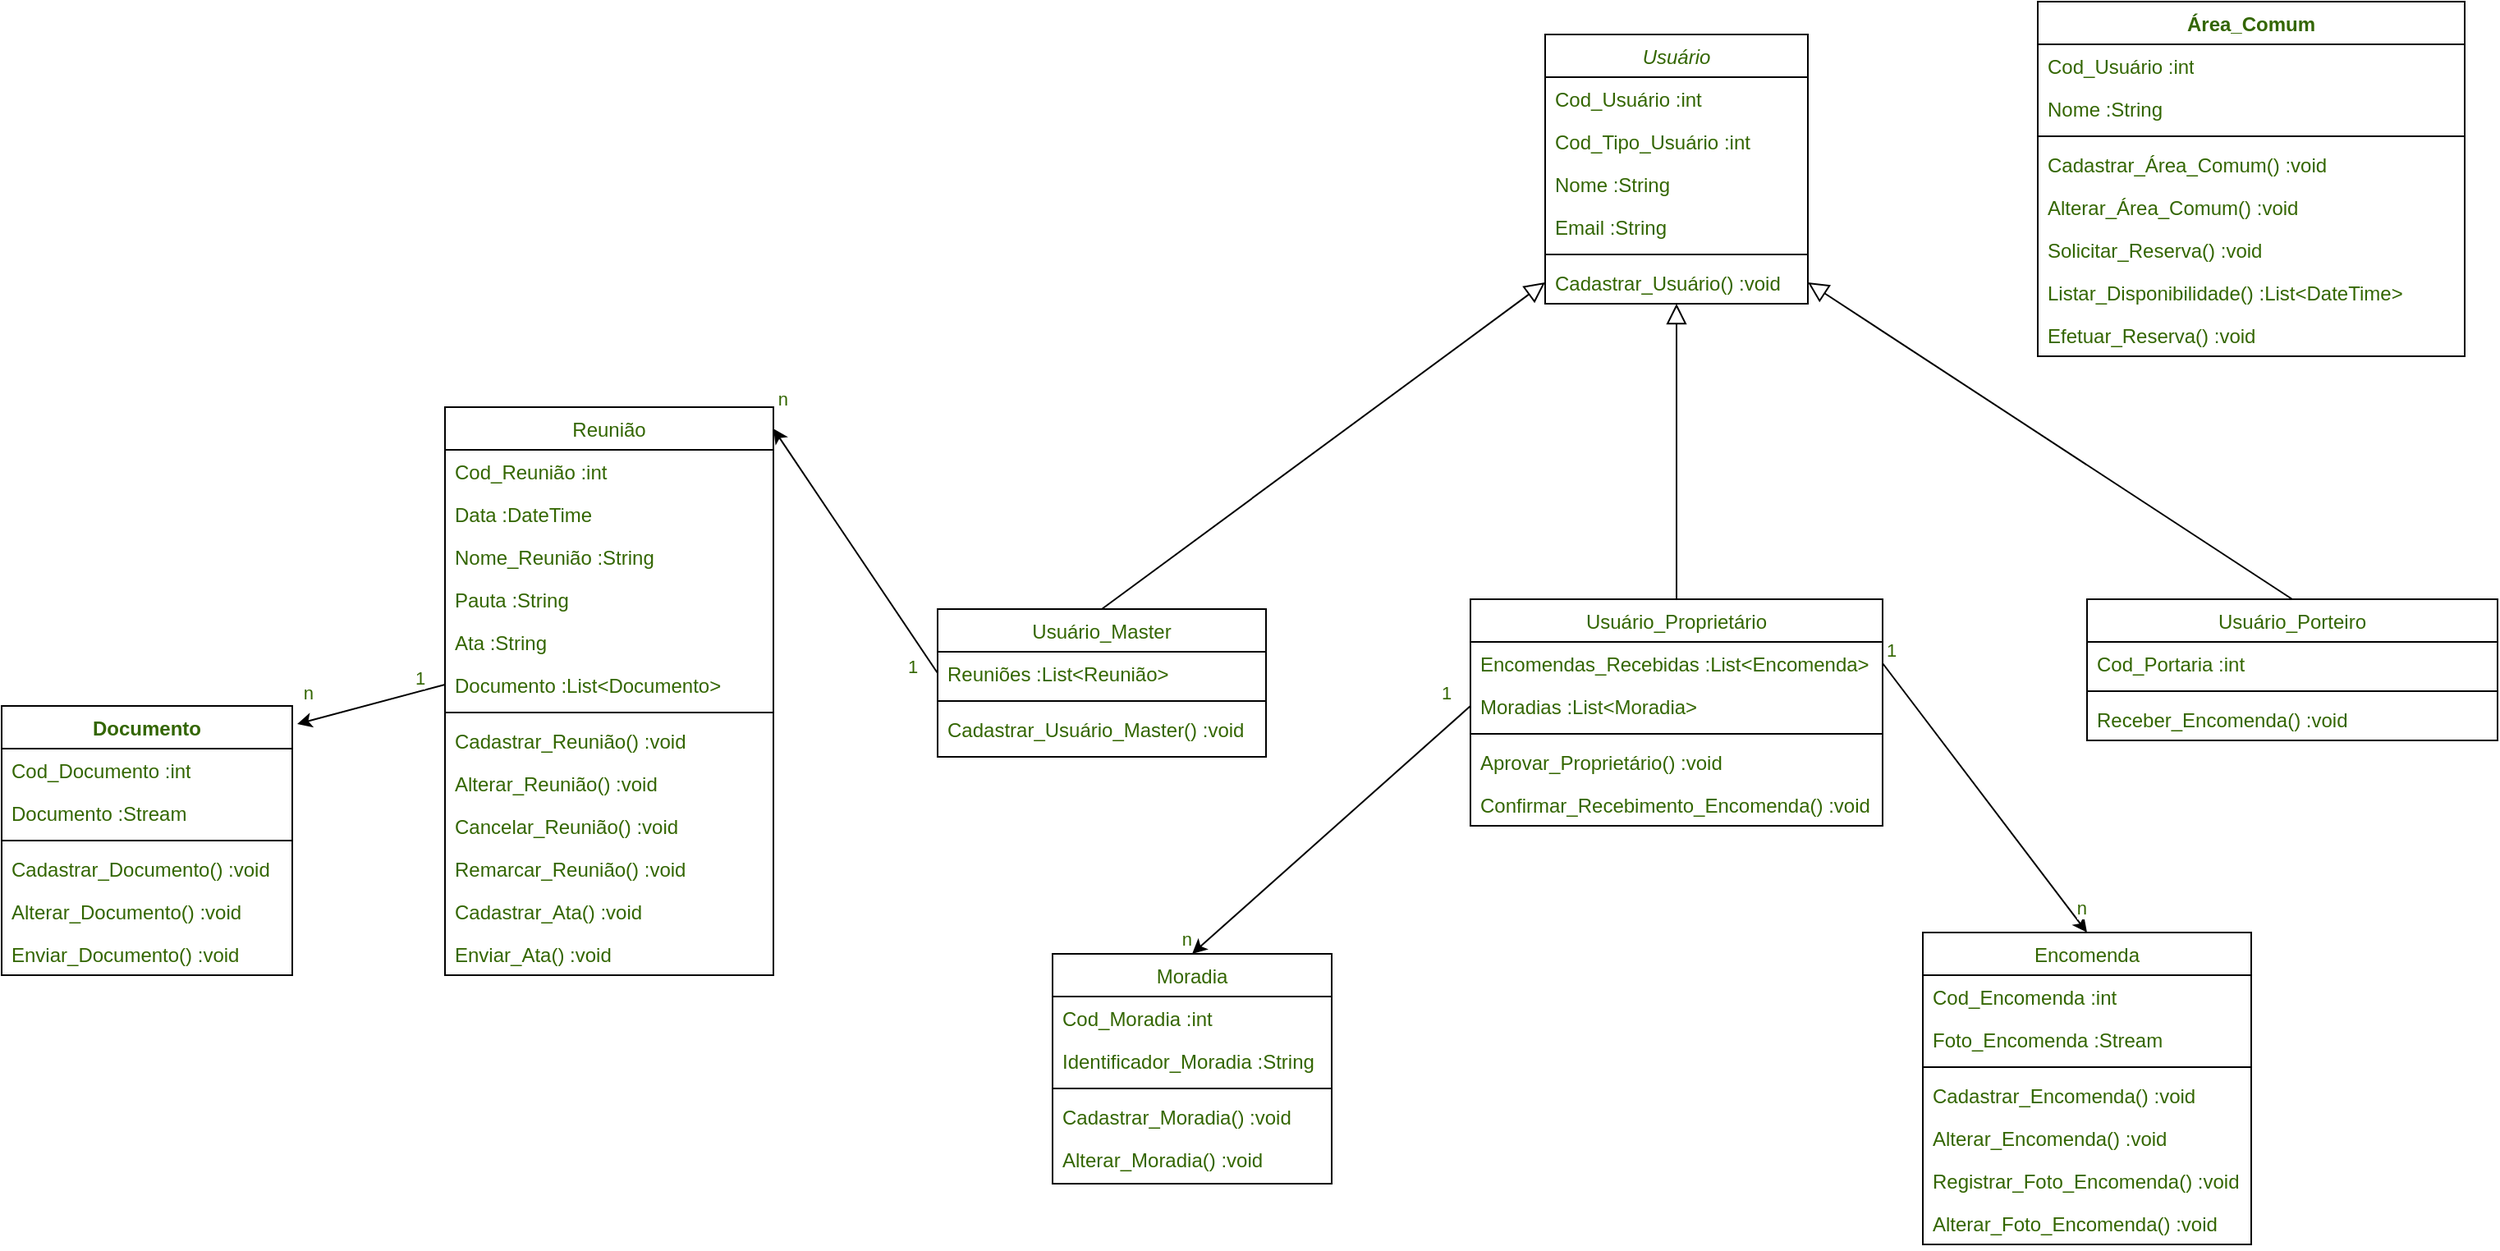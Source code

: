 <mxfile version="21.1.2" type="github" pages="3">
  <diagram id="C5RBs43oDa-KdzZeNtuy" name="Diagrama de Classes">
    <mxGraphModel dx="2318" dy="570" grid="0" gridSize="10" guides="1" tooltips="1" connect="1" arrows="1" fold="1" page="1" pageScale="1" pageWidth="827" pageHeight="1169" math="0" shadow="0">
      <root>
        <mxCell id="WIyWlLk6GJQsqaUBKTNV-0" />
        <mxCell id="WIyWlLk6GJQsqaUBKTNV-1" parent="WIyWlLk6GJQsqaUBKTNV-0" />
        <mxCell id="zkfFHV4jXpPFQw0GAbJ--0" value="Usuário" style="swimlane;fontStyle=2;align=center;verticalAlign=top;childLayout=stackLayout;horizontal=1;startSize=26;horizontalStack=0;resizeParent=1;resizeLast=0;collapsible=1;marginBottom=0;rounded=0;shadow=0;strokeWidth=1;fontColor=#336600;" parent="WIyWlLk6GJQsqaUBKTNV-1" vertex="1">
          <mxGeometry x="430" y="120" width="160" height="164" as="geometry">
            <mxRectangle x="230" y="140" width="160" height="26" as="alternateBounds" />
          </mxGeometry>
        </mxCell>
        <mxCell id="zkfFHV4jXpPFQw0GAbJ--1" value="Cod_Usuário :int" style="text;align=left;verticalAlign=top;spacingLeft=4;spacingRight=4;overflow=hidden;rotatable=0;points=[[0,0.5],[1,0.5]];portConstraint=eastwest;fontColor=#336600;" parent="zkfFHV4jXpPFQw0GAbJ--0" vertex="1">
          <mxGeometry y="26" width="160" height="26" as="geometry" />
        </mxCell>
        <mxCell id="8O1tlxKqsND0LwlO6VMx-36" value="Cod_Tipo_Usuário :int" style="text;align=left;verticalAlign=top;spacingLeft=4;spacingRight=4;overflow=hidden;rotatable=0;points=[[0,0.5],[1,0.5]];portConstraint=eastwest;fontColor=#336600;" parent="zkfFHV4jXpPFQw0GAbJ--0" vertex="1">
          <mxGeometry y="52" width="160" height="26" as="geometry" />
        </mxCell>
        <mxCell id="zkfFHV4jXpPFQw0GAbJ--2" value="Nome :String" style="text;align=left;verticalAlign=top;spacingLeft=4;spacingRight=4;overflow=hidden;rotatable=0;points=[[0,0.5],[1,0.5]];portConstraint=eastwest;rounded=0;shadow=0;html=0;fontColor=#336600;" parent="zkfFHV4jXpPFQw0GAbJ--0" vertex="1">
          <mxGeometry y="78" width="160" height="26" as="geometry" />
        </mxCell>
        <mxCell id="zkfFHV4jXpPFQw0GAbJ--3" value="Email :String" style="text;align=left;verticalAlign=top;spacingLeft=4;spacingRight=4;overflow=hidden;rotatable=0;points=[[0,0.5],[1,0.5]];portConstraint=eastwest;rounded=0;shadow=0;html=0;fontColor=#336600;" parent="zkfFHV4jXpPFQw0GAbJ--0" vertex="1">
          <mxGeometry y="104" width="160" height="26" as="geometry" />
        </mxCell>
        <mxCell id="zkfFHV4jXpPFQw0GAbJ--4" value="" style="line;html=1;strokeWidth=1;align=left;verticalAlign=middle;spacingTop=-1;spacingLeft=3;spacingRight=3;rotatable=0;labelPosition=right;points=[];portConstraint=eastwest;fontColor=#336600;" parent="zkfFHV4jXpPFQw0GAbJ--0" vertex="1">
          <mxGeometry y="130" width="160" height="8" as="geometry" />
        </mxCell>
        <mxCell id="zkfFHV4jXpPFQw0GAbJ--5" value="Cadastrar_Usuário() :void" style="text;align=left;verticalAlign=top;spacingLeft=4;spacingRight=4;overflow=hidden;rotatable=0;points=[[0,0.5],[1,0.5]];portConstraint=eastwest;fontColor=#336600;" parent="zkfFHV4jXpPFQw0GAbJ--0" vertex="1">
          <mxGeometry y="138" width="160" height="26" as="geometry" />
        </mxCell>
        <mxCell id="zkfFHV4jXpPFQw0GAbJ--6" value="Usuário_Master" style="swimlane;fontStyle=0;align=center;verticalAlign=top;childLayout=stackLayout;horizontal=1;startSize=26;horizontalStack=0;resizeParent=1;resizeLast=0;collapsible=1;marginBottom=0;rounded=0;shadow=0;strokeWidth=1;fontColor=#336600;" parent="WIyWlLk6GJQsqaUBKTNV-1" vertex="1">
          <mxGeometry x="60" y="470" width="200" height="90" as="geometry">
            <mxRectangle x="130" y="380" width="160" height="26" as="alternateBounds" />
          </mxGeometry>
        </mxCell>
        <mxCell id="zkfFHV4jXpPFQw0GAbJ--7" value="Reuniões :List&lt;Reunião&gt;" style="text;align=left;verticalAlign=top;spacingLeft=4;spacingRight=4;overflow=hidden;rotatable=0;points=[[0,0.5],[1,0.5]];portConstraint=eastwest;fontColor=#336600;" parent="zkfFHV4jXpPFQw0GAbJ--6" vertex="1">
          <mxGeometry y="26" width="200" height="26" as="geometry" />
        </mxCell>
        <mxCell id="zkfFHV4jXpPFQw0GAbJ--9" value="" style="line;html=1;strokeWidth=1;align=left;verticalAlign=middle;spacingTop=-1;spacingLeft=3;spacingRight=3;rotatable=0;labelPosition=right;points=[];portConstraint=eastwest;fontColor=#336600;" parent="zkfFHV4jXpPFQw0GAbJ--6" vertex="1">
          <mxGeometry y="52" width="200" height="8" as="geometry" />
        </mxCell>
        <mxCell id="8O1tlxKqsND0LwlO6VMx-40" value="Cadastrar_Usuário_Master() :void" style="text;align=left;verticalAlign=top;spacingLeft=4;spacingRight=4;overflow=hidden;rotatable=0;points=[[0,0.5],[1,0.5]];portConstraint=eastwest;fontColor=#336600;" parent="zkfFHV4jXpPFQw0GAbJ--6" vertex="1">
          <mxGeometry y="60" width="200" height="26" as="geometry" />
        </mxCell>
        <mxCell id="8O1tlxKqsND0LwlO6VMx-5" value="Moradia&#xa;" style="swimlane;fontStyle=0;align=center;verticalAlign=top;childLayout=stackLayout;horizontal=1;startSize=26;horizontalStack=0;resizeParent=1;resizeLast=0;collapsible=1;marginBottom=0;rounded=0;shadow=0;strokeWidth=1;fontColor=#336600;" parent="WIyWlLk6GJQsqaUBKTNV-1" vertex="1">
          <mxGeometry x="130" y="680" width="170" height="140" as="geometry">
            <mxRectangle x="130" y="380" width="160" height="26" as="alternateBounds" />
          </mxGeometry>
        </mxCell>
        <mxCell id="8O1tlxKqsND0LwlO6VMx-6" value="Cod_Moradia :int" style="text;align=left;verticalAlign=top;spacingLeft=4;spacingRight=4;overflow=hidden;rotatable=0;points=[[0,0.5],[1,0.5]];portConstraint=eastwest;fontColor=#336600;" parent="8O1tlxKqsND0LwlO6VMx-5" vertex="1">
          <mxGeometry y="26" width="170" height="26" as="geometry" />
        </mxCell>
        <mxCell id="8O1tlxKqsND0LwlO6VMx-7" value="Identificador_Moradia :String" style="text;align=left;verticalAlign=top;spacingLeft=4;spacingRight=4;overflow=hidden;rotatable=0;points=[[0,0.5],[1,0.5]];portConstraint=eastwest;rounded=0;shadow=0;html=0;fontColor=#336600;" parent="8O1tlxKqsND0LwlO6VMx-5" vertex="1">
          <mxGeometry y="52" width="170" height="26" as="geometry" />
        </mxCell>
        <mxCell id="8O1tlxKqsND0LwlO6VMx-8" value="" style="line;html=1;strokeWidth=1;align=left;verticalAlign=middle;spacingTop=-1;spacingLeft=3;spacingRight=3;rotatable=0;labelPosition=right;points=[];portConstraint=eastwest;fontColor=#336600;" parent="8O1tlxKqsND0LwlO6VMx-5" vertex="1">
          <mxGeometry y="78" width="170" height="8" as="geometry" />
        </mxCell>
        <mxCell id="8O1tlxKqsND0LwlO6VMx-9" value="Cadastrar_Moradia() :void" style="text;align=left;verticalAlign=top;spacingLeft=4;spacingRight=4;overflow=hidden;rotatable=0;points=[[0,0.5],[1,0.5]];portConstraint=eastwest;fontStyle=0;fontColor=#336600;" parent="8O1tlxKqsND0LwlO6VMx-5" vertex="1">
          <mxGeometry y="86" width="170" height="26" as="geometry" />
        </mxCell>
        <mxCell id="8O1tlxKqsND0LwlO6VMx-10" value="Alterar_Moradia() :void" style="text;align=left;verticalAlign=top;spacingLeft=4;spacingRight=4;overflow=hidden;rotatable=0;points=[[0,0.5],[1,0.5]];portConstraint=eastwest;fontColor=#336600;" parent="8O1tlxKqsND0LwlO6VMx-5" vertex="1">
          <mxGeometry y="112" width="170" height="26" as="geometry" />
        </mxCell>
        <mxCell id="8O1tlxKqsND0LwlO6VMx-17" value="" style="endArrow=classic;html=1;rounded=0;entryX=0.5;entryY=0;entryDx=0;entryDy=0;exitX=0;exitY=0.5;exitDx=0;exitDy=0;fontColor=#336600;" parent="WIyWlLk6GJQsqaUBKTNV-1" source="8O1tlxKqsND0LwlO6VMx-94" target="8O1tlxKqsND0LwlO6VMx-5" edge="1">
          <mxGeometry relative="1" as="geometry">
            <mxPoint x="370" y="530" as="sourcePoint" />
            <mxPoint x="670" y="441.5" as="targetPoint" />
          </mxGeometry>
        </mxCell>
        <mxCell id="8O1tlxKqsND0LwlO6VMx-19" value="1" style="edgeLabel;resizable=0;html=1;align=left;verticalAlign=bottom;fontColor=#336600;" parent="8O1tlxKqsND0LwlO6VMx-17" connectable="0" vertex="1">
          <mxGeometry x="-1" relative="1" as="geometry">
            <mxPoint x="-20" as="offset" />
          </mxGeometry>
        </mxCell>
        <mxCell id="8O1tlxKqsND0LwlO6VMx-20" value="n" style="edgeLabel;resizable=0;html=1;align=right;verticalAlign=bottom;fontColor=#336600;" parent="8O1tlxKqsND0LwlO6VMx-17" connectable="0" vertex="1">
          <mxGeometry x="1" relative="1" as="geometry" />
        </mxCell>
        <mxCell id="8O1tlxKqsND0LwlO6VMx-28" value="Usuário_Proprietário" style="swimlane;fontStyle=0;align=center;verticalAlign=top;childLayout=stackLayout;horizontal=1;startSize=26;horizontalStack=0;resizeParent=1;resizeLast=0;collapsible=1;marginBottom=0;rounded=0;shadow=0;strokeWidth=1;fontColor=#336600;" parent="WIyWlLk6GJQsqaUBKTNV-1" vertex="1">
          <mxGeometry x="384.5" y="464" width="251" height="138" as="geometry">
            <mxRectangle x="130" y="380" width="160" height="26" as="alternateBounds" />
          </mxGeometry>
        </mxCell>
        <mxCell id="8O1tlxKqsND0LwlO6VMx-29" value="Encomendas_Recebidas :List&lt;Encomenda&gt;" style="text;align=left;verticalAlign=top;spacingLeft=4;spacingRight=4;overflow=hidden;rotatable=0;points=[[0,0.5],[1,0.5]];portConstraint=eastwest;fontColor=#336600;" parent="8O1tlxKqsND0LwlO6VMx-28" vertex="1">
          <mxGeometry y="26" width="251" height="26" as="geometry" />
        </mxCell>
        <mxCell id="8O1tlxKqsND0LwlO6VMx-94" value="Moradias :List&lt;Moradia&gt;" style="text;align=left;verticalAlign=top;spacingLeft=4;spacingRight=4;overflow=hidden;rotatable=0;points=[[0,0.5],[1,0.5]];portConstraint=eastwest;fontColor=#336600;" parent="8O1tlxKqsND0LwlO6VMx-28" vertex="1">
          <mxGeometry y="52" width="251" height="26" as="geometry" />
        </mxCell>
        <mxCell id="8O1tlxKqsND0LwlO6VMx-32" value="" style="line;html=1;strokeWidth=1;align=left;verticalAlign=middle;spacingTop=-1;spacingLeft=3;spacingRight=3;rotatable=0;labelPosition=right;points=[];portConstraint=eastwest;fontColor=#336600;" parent="8O1tlxKqsND0LwlO6VMx-28" vertex="1">
          <mxGeometry y="78" width="251" height="8" as="geometry" />
        </mxCell>
        <mxCell id="8O1tlxKqsND0LwlO6VMx-33" value="Aprovar_Proprietário() :void" style="text;align=left;verticalAlign=top;spacingLeft=4;spacingRight=4;overflow=hidden;rotatable=0;points=[[0,0.5],[1,0.5]];portConstraint=eastwest;fontStyle=0;fontColor=#336600;" parent="8O1tlxKqsND0LwlO6VMx-28" vertex="1">
          <mxGeometry y="86" width="251" height="26" as="geometry" />
        </mxCell>
        <mxCell id="8O1tlxKqsND0LwlO6VMx-134" value="Confirmar_Recebimento_Encomenda() :void" style="text;align=left;verticalAlign=top;spacingLeft=4;spacingRight=4;overflow=hidden;rotatable=0;points=[[0,0.5],[1,0.5]];portConstraint=eastwest;fontStyle=0;fontColor=#336600;" parent="8O1tlxKqsND0LwlO6VMx-28" vertex="1">
          <mxGeometry y="112" width="251" height="26" as="geometry" />
        </mxCell>
        <mxCell id="8O1tlxKqsND0LwlO6VMx-43" value="Reunião" style="swimlane;fontStyle=0;align=center;verticalAlign=top;childLayout=stackLayout;horizontal=1;startSize=26;horizontalStack=0;resizeParent=1;resizeLast=0;collapsible=1;marginBottom=0;rounded=0;shadow=0;strokeWidth=1;fontColor=#336600;" parent="WIyWlLk6GJQsqaUBKTNV-1" vertex="1">
          <mxGeometry x="-240" y="347" width="200" height="346" as="geometry">
            <mxRectangle x="130" y="380" width="160" height="26" as="alternateBounds" />
          </mxGeometry>
        </mxCell>
        <mxCell id="8O1tlxKqsND0LwlO6VMx-51" value="Cod_Reunião :int" style="text;align=left;verticalAlign=top;spacingLeft=4;spacingRight=4;overflow=hidden;rotatable=0;points=[[0,0.5],[1,0.5]];portConstraint=eastwest;fontColor=#336600;" parent="8O1tlxKqsND0LwlO6VMx-43" vertex="1">
          <mxGeometry y="26" width="200" height="26" as="geometry" />
        </mxCell>
        <mxCell id="8O1tlxKqsND0LwlO6VMx-50" value="Data :DateTime" style="text;align=left;verticalAlign=top;spacingLeft=4;spacingRight=4;overflow=hidden;rotatable=0;points=[[0,0.5],[1,0.5]];portConstraint=eastwest;fontColor=#336600;" parent="8O1tlxKqsND0LwlO6VMx-43" vertex="1">
          <mxGeometry y="52" width="200" height="26" as="geometry" />
        </mxCell>
        <mxCell id="8O1tlxKqsND0LwlO6VMx-52" value="Nome_Reunião :String" style="text;align=left;verticalAlign=top;spacingLeft=4;spacingRight=4;overflow=hidden;rotatable=0;points=[[0,0.5],[1,0.5]];portConstraint=eastwest;fontColor=#336600;" parent="8O1tlxKqsND0LwlO6VMx-43" vertex="1">
          <mxGeometry y="78" width="200" height="26" as="geometry" />
        </mxCell>
        <mxCell id="8O1tlxKqsND0LwlO6VMx-53" value="Pauta :String" style="text;align=left;verticalAlign=top;spacingLeft=4;spacingRight=4;overflow=hidden;rotatable=0;points=[[0,0.5],[1,0.5]];portConstraint=eastwest;fontColor=#336600;" parent="8O1tlxKqsND0LwlO6VMx-43" vertex="1">
          <mxGeometry y="104" width="200" height="26" as="geometry" />
        </mxCell>
        <mxCell id="8O1tlxKqsND0LwlO6VMx-109" value="Ata :String" style="text;align=left;verticalAlign=top;spacingLeft=4;spacingRight=4;overflow=hidden;rotatable=0;points=[[0,0.5],[1,0.5]];portConstraint=eastwest;fontColor=#336600;" parent="8O1tlxKqsND0LwlO6VMx-43" vertex="1">
          <mxGeometry y="130" width="200" height="26" as="geometry" />
        </mxCell>
        <mxCell id="8O1tlxKqsND0LwlO6VMx-44" value="Documento :List&lt;Documento&gt;" style="text;align=left;verticalAlign=top;spacingLeft=4;spacingRight=4;overflow=hidden;rotatable=0;points=[[0,0.5],[1,0.5]];portConstraint=eastwest;fontColor=#336600;" parent="8O1tlxKqsND0LwlO6VMx-43" vertex="1">
          <mxGeometry y="156" width="200" height="26" as="geometry" />
        </mxCell>
        <mxCell id="8O1tlxKqsND0LwlO6VMx-45" value="" style="line;html=1;strokeWidth=1;align=left;verticalAlign=middle;spacingTop=-1;spacingLeft=3;spacingRight=3;rotatable=0;labelPosition=right;points=[];portConstraint=eastwest;fontColor=#336600;" parent="8O1tlxKqsND0LwlO6VMx-43" vertex="1">
          <mxGeometry y="182" width="200" height="8" as="geometry" />
        </mxCell>
        <mxCell id="8O1tlxKqsND0LwlO6VMx-56" value="Cadastrar_Reunião() :void" style="text;align=left;verticalAlign=top;spacingLeft=4;spacingRight=4;overflow=hidden;rotatable=0;points=[[0,0.5],[1,0.5]];portConstraint=eastwest;fontColor=#336600;" parent="8O1tlxKqsND0LwlO6VMx-43" vertex="1">
          <mxGeometry y="190" width="200" height="26" as="geometry" />
        </mxCell>
        <mxCell id="8O1tlxKqsND0LwlO6VMx-55" value="Alterar_Reunião() :void" style="text;align=left;verticalAlign=top;spacingLeft=4;spacingRight=4;overflow=hidden;rotatable=0;points=[[0,0.5],[1,0.5]];portConstraint=eastwest;fontColor=#336600;" parent="8O1tlxKqsND0LwlO6VMx-43" vertex="1">
          <mxGeometry y="216" width="200" height="26" as="geometry" />
        </mxCell>
        <mxCell id="8O1tlxKqsND0LwlO6VMx-57" value="Cancelar_Reunião() :void" style="text;align=left;verticalAlign=top;spacingLeft=4;spacingRight=4;overflow=hidden;rotatable=0;points=[[0,0.5],[1,0.5]];portConstraint=eastwest;fontColor=#336600;" parent="8O1tlxKqsND0LwlO6VMx-43" vertex="1">
          <mxGeometry y="242" width="200" height="26" as="geometry" />
        </mxCell>
        <mxCell id="8O1tlxKqsND0LwlO6VMx-60" value="Remarcar_Reunião() :void" style="text;align=left;verticalAlign=top;spacingLeft=4;spacingRight=4;overflow=hidden;rotatable=0;points=[[0,0.5],[1,0.5]];portConstraint=eastwest;fontColor=#336600;" parent="8O1tlxKqsND0LwlO6VMx-43" vertex="1">
          <mxGeometry y="268" width="200" height="26" as="geometry" />
        </mxCell>
        <mxCell id="8O1tlxKqsND0LwlO6VMx-59" value="Cadastrar_Ata() :void" style="text;align=left;verticalAlign=top;spacingLeft=4;spacingRight=4;overflow=hidden;rotatable=0;points=[[0,0.5],[1,0.5]];portConstraint=eastwest;fontColor=#336600;" parent="8O1tlxKqsND0LwlO6VMx-43" vertex="1">
          <mxGeometry y="294" width="200" height="26" as="geometry" />
        </mxCell>
        <mxCell id="8O1tlxKqsND0LwlO6VMx-58" value="Enviar_Ata() :void" style="text;align=left;verticalAlign=top;spacingLeft=4;spacingRight=4;overflow=hidden;rotatable=0;points=[[0,0.5],[1,0.5]];portConstraint=eastwest;fontColor=#336600;" parent="8O1tlxKqsND0LwlO6VMx-43" vertex="1">
          <mxGeometry y="320" width="200" height="26" as="geometry" />
        </mxCell>
        <mxCell id="8O1tlxKqsND0LwlO6VMx-66" value="Usuário_Porteiro" style="swimlane;fontStyle=0;align=center;verticalAlign=top;childLayout=stackLayout;horizontal=1;startSize=26;horizontalStack=0;resizeParent=1;resizeLast=0;collapsible=1;marginBottom=0;rounded=0;shadow=0;strokeWidth=1;fontColor=#336600;" parent="WIyWlLk6GJQsqaUBKTNV-1" vertex="1">
          <mxGeometry x="760" y="464" width="250" height="86" as="geometry">
            <mxRectangle x="130" y="380" width="160" height="26" as="alternateBounds" />
          </mxGeometry>
        </mxCell>
        <mxCell id="8O1tlxKqsND0LwlO6VMx-67" value="Cod_Portaria :int" style="text;align=left;verticalAlign=top;spacingLeft=4;spacingRight=4;overflow=hidden;rotatable=0;points=[[0,0.5],[1,0.5]];portConstraint=eastwest;fontColor=#336600;" parent="8O1tlxKqsND0LwlO6VMx-66" vertex="1">
          <mxGeometry y="26" width="250" height="26" as="geometry" />
        </mxCell>
        <mxCell id="8O1tlxKqsND0LwlO6VMx-68" value="" style="line;html=1;strokeWidth=1;align=left;verticalAlign=middle;spacingTop=-1;spacingLeft=3;spacingRight=3;rotatable=0;labelPosition=right;points=[];portConstraint=eastwest;fontColor=#336600;" parent="8O1tlxKqsND0LwlO6VMx-66" vertex="1">
          <mxGeometry y="52" width="250" height="8" as="geometry" />
        </mxCell>
        <mxCell id="8O1tlxKqsND0LwlO6VMx-69" value="Receber_Encomenda() :void" style="text;align=left;verticalAlign=top;spacingLeft=4;spacingRight=4;overflow=hidden;rotatable=0;points=[[0,0.5],[1,0.5]];portConstraint=eastwest;fontStyle=0;fontColor=#336600;" parent="8O1tlxKqsND0LwlO6VMx-66" vertex="1">
          <mxGeometry y="60" width="250" height="26" as="geometry" />
        </mxCell>
        <mxCell id="8O1tlxKqsND0LwlO6VMx-77" value="" style="endArrow=block;html=1;rounded=0;exitX=0.5;exitY=0;exitDx=0;exitDy=0;endFill=0;endSize=10;entryX=0;entryY=0.5;entryDx=0;entryDy=0;fontColor=#336600;" parent="WIyWlLk6GJQsqaUBKTNV-1" source="zkfFHV4jXpPFQw0GAbJ--6" target="zkfFHV4jXpPFQw0GAbJ--5" edge="1">
          <mxGeometry width="50" height="50" relative="1" as="geometry">
            <mxPoint x="410" y="440" as="sourcePoint" />
            <mxPoint x="250" y="280" as="targetPoint" />
          </mxGeometry>
        </mxCell>
        <mxCell id="8O1tlxKqsND0LwlO6VMx-78" value="" style="endArrow=block;html=1;rounded=0;exitX=0.5;exitY=0;exitDx=0;exitDy=0;endSize=10;endFill=0;fontColor=#336600;" parent="WIyWlLk6GJQsqaUBKTNV-1" source="8O1tlxKqsND0LwlO6VMx-28" target="zkfFHV4jXpPFQw0GAbJ--5" edge="1">
          <mxGeometry width="50" height="50" relative="1" as="geometry">
            <mxPoint x="410" y="440" as="sourcePoint" />
            <mxPoint x="290" y="290" as="targetPoint" />
          </mxGeometry>
        </mxCell>
        <mxCell id="8O1tlxKqsND0LwlO6VMx-79" value="" style="endArrow=block;html=1;rounded=0;exitX=0.5;exitY=0;exitDx=0;exitDy=0;endSize=10;endFill=0;entryX=1;entryY=0.5;entryDx=0;entryDy=0;fontColor=#336600;" parent="WIyWlLk6GJQsqaUBKTNV-1" source="8O1tlxKqsND0LwlO6VMx-66" target="zkfFHV4jXpPFQw0GAbJ--5" edge="1">
          <mxGeometry width="50" height="50" relative="1" as="geometry">
            <mxPoint x="410" y="440" as="sourcePoint" />
            <mxPoint x="380" y="280" as="targetPoint" />
          </mxGeometry>
        </mxCell>
        <mxCell id="8O1tlxKqsND0LwlO6VMx-81" value="Encomenda" style="swimlane;fontStyle=0;align=center;verticalAlign=top;childLayout=stackLayout;horizontal=1;startSize=26;horizontalStack=0;resizeParent=1;resizeLast=0;collapsible=1;marginBottom=0;rounded=0;shadow=0;strokeWidth=1;fontColor=#336600;" parent="WIyWlLk6GJQsqaUBKTNV-1" vertex="1">
          <mxGeometry x="660" y="667" width="200" height="190" as="geometry">
            <mxRectangle x="130" y="380" width="160" height="26" as="alternateBounds" />
          </mxGeometry>
        </mxCell>
        <mxCell id="8O1tlxKqsND0LwlO6VMx-82" value="Cod_Encomenda :int" style="text;align=left;verticalAlign=top;spacingLeft=4;spacingRight=4;overflow=hidden;rotatable=0;points=[[0,0.5],[1,0.5]];portConstraint=eastwest;fontColor=#336600;" parent="8O1tlxKqsND0LwlO6VMx-81" vertex="1">
          <mxGeometry y="26" width="200" height="26" as="geometry" />
        </mxCell>
        <mxCell id="8O1tlxKqsND0LwlO6VMx-83" value="Foto_Encomenda :Stream" style="text;align=left;verticalAlign=top;spacingLeft=4;spacingRight=4;overflow=hidden;rotatable=0;points=[[0,0.5],[1,0.5]];portConstraint=eastwest;rounded=0;shadow=0;html=0;fontColor=#336600;" parent="8O1tlxKqsND0LwlO6VMx-81" vertex="1">
          <mxGeometry y="52" width="200" height="26" as="geometry" />
        </mxCell>
        <mxCell id="8O1tlxKqsND0LwlO6VMx-85" value="" style="line;html=1;strokeWidth=1;align=left;verticalAlign=middle;spacingTop=-1;spacingLeft=3;spacingRight=3;rotatable=0;labelPosition=right;points=[];portConstraint=eastwest;fontColor=#336600;" parent="8O1tlxKqsND0LwlO6VMx-81" vertex="1">
          <mxGeometry y="78" width="200" height="8" as="geometry" />
        </mxCell>
        <mxCell id="8O1tlxKqsND0LwlO6VMx-86" value="Cadastrar_Encomenda() :void" style="text;align=left;verticalAlign=top;spacingLeft=4;spacingRight=4;overflow=hidden;rotatable=0;points=[[0,0.5],[1,0.5]];portConstraint=eastwest;fontStyle=0;fontColor=#336600;" parent="8O1tlxKqsND0LwlO6VMx-81" vertex="1">
          <mxGeometry y="86" width="200" height="26" as="geometry" />
        </mxCell>
        <mxCell id="8O1tlxKqsND0LwlO6VMx-95" value="Alterar_Encomenda() :void" style="text;align=left;verticalAlign=top;spacingLeft=4;spacingRight=4;overflow=hidden;rotatable=0;points=[[0,0.5],[1,0.5]];portConstraint=eastwest;fontStyle=0;fontColor=#336600;" parent="8O1tlxKqsND0LwlO6VMx-81" vertex="1">
          <mxGeometry y="112" width="200" height="26" as="geometry" />
        </mxCell>
        <mxCell id="8O1tlxKqsND0LwlO6VMx-96" value="Registrar_Foto_Encomenda() :void" style="text;align=left;verticalAlign=top;spacingLeft=4;spacingRight=4;overflow=hidden;rotatable=0;points=[[0,0.5],[1,0.5]];portConstraint=eastwest;fontStyle=0;fontColor=#336600;" parent="8O1tlxKqsND0LwlO6VMx-81" vertex="1">
          <mxGeometry y="138" width="200" height="26" as="geometry" />
        </mxCell>
        <mxCell id="8O1tlxKqsND0LwlO6VMx-97" value="Alterar_Foto_Encomenda() :void" style="text;align=left;verticalAlign=top;spacingLeft=4;spacingRight=4;overflow=hidden;rotatable=0;points=[[0,0.5],[1,0.5]];portConstraint=eastwest;fontStyle=0;fontColor=#336600;" parent="8O1tlxKqsND0LwlO6VMx-81" vertex="1">
          <mxGeometry y="164" width="200" height="26" as="geometry" />
        </mxCell>
        <mxCell id="8O1tlxKqsND0LwlO6VMx-88" value="" style="endArrow=classic;html=1;rounded=0;entryX=0.5;entryY=0;entryDx=0;entryDy=0;exitX=1;exitY=0.5;exitDx=0;exitDy=0;fontColor=#336600;" parent="WIyWlLk6GJQsqaUBKTNV-1" source="8O1tlxKqsND0LwlO6VMx-29" target="8O1tlxKqsND0LwlO6VMx-81" edge="1">
          <mxGeometry relative="1" as="geometry">
            <mxPoint x="340" y="490" as="sourcePoint" />
            <mxPoint x="254" y="670" as="targetPoint" />
          </mxGeometry>
        </mxCell>
        <mxCell id="8O1tlxKqsND0LwlO6VMx-90" value="1" style="edgeLabel;resizable=0;html=1;align=left;verticalAlign=bottom;fontColor=#336600;" parent="8O1tlxKqsND0LwlO6VMx-88" connectable="0" vertex="1">
          <mxGeometry x="-1" relative="1" as="geometry" />
        </mxCell>
        <mxCell id="8O1tlxKqsND0LwlO6VMx-91" value="n" style="edgeLabel;resizable=0;html=1;align=right;verticalAlign=bottom;fontColor=#336600;" parent="8O1tlxKqsND0LwlO6VMx-88" connectable="0" vertex="1">
          <mxGeometry x="1" relative="1" as="geometry">
            <mxPoint y="-7" as="offset" />
          </mxGeometry>
        </mxCell>
        <mxCell id="8O1tlxKqsND0LwlO6VMx-100" value="Área_Comum" style="swimlane;fontStyle=1;align=center;verticalAlign=top;childLayout=stackLayout;horizontal=1;startSize=26;horizontalStack=0;resizeParent=1;resizeParentMax=0;resizeLast=0;collapsible=1;marginBottom=0;whiteSpace=wrap;html=1;fontColor=#336600;" parent="WIyWlLk6GJQsqaUBKTNV-1" vertex="1">
          <mxGeometry x="730" y="100" width="260" height="216" as="geometry" />
        </mxCell>
        <mxCell id="8O1tlxKqsND0LwlO6VMx-101" value="Cod_Usuário :int" style="text;strokeColor=none;fillColor=none;align=left;verticalAlign=top;spacingLeft=4;spacingRight=4;overflow=hidden;rotatable=0;points=[[0,0.5],[1,0.5]];portConstraint=eastwest;whiteSpace=wrap;html=1;fontColor=#336600;" parent="8O1tlxKqsND0LwlO6VMx-100" vertex="1">
          <mxGeometry y="26" width="260" height="26" as="geometry" />
        </mxCell>
        <mxCell id="8O1tlxKqsND0LwlO6VMx-124" value="Nome :String" style="text;strokeColor=none;fillColor=none;align=left;verticalAlign=top;spacingLeft=4;spacingRight=4;overflow=hidden;rotatable=0;points=[[0,0.5],[1,0.5]];portConstraint=eastwest;whiteSpace=wrap;html=1;fontColor=#336600;" parent="8O1tlxKqsND0LwlO6VMx-100" vertex="1">
          <mxGeometry y="52" width="260" height="26" as="geometry" />
        </mxCell>
        <mxCell id="8O1tlxKqsND0LwlO6VMx-102" value="" style="line;strokeWidth=1;fillColor=none;align=left;verticalAlign=middle;spacingTop=-1;spacingLeft=3;spacingRight=3;rotatable=0;labelPosition=right;points=[];portConstraint=eastwest;strokeColor=inherit;fontColor=#336600;" parent="8O1tlxKqsND0LwlO6VMx-100" vertex="1">
          <mxGeometry y="78" width="260" height="8" as="geometry" />
        </mxCell>
        <mxCell id="8O1tlxKqsND0LwlO6VMx-103" value="Cadastrar_Área_Comum() :void" style="text;strokeColor=none;fillColor=none;align=left;verticalAlign=top;spacingLeft=4;spacingRight=4;overflow=hidden;rotatable=0;points=[[0,0.5],[1,0.5]];portConstraint=eastwest;whiteSpace=wrap;html=1;fontColor=#336600;" parent="8O1tlxKqsND0LwlO6VMx-100" vertex="1">
          <mxGeometry y="86" width="260" height="26" as="geometry" />
        </mxCell>
        <mxCell id="8O1tlxKqsND0LwlO6VMx-125" value="Alterar_Área_Comum() :void" style="text;strokeColor=none;fillColor=none;align=left;verticalAlign=top;spacingLeft=4;spacingRight=4;overflow=hidden;rotatable=0;points=[[0,0.5],[1,0.5]];portConstraint=eastwest;whiteSpace=wrap;html=1;fontColor=#336600;" parent="8O1tlxKqsND0LwlO6VMx-100" vertex="1">
          <mxGeometry y="112" width="260" height="26" as="geometry" />
        </mxCell>
        <mxCell id="8O1tlxKqsND0LwlO6VMx-128" value="Solicitar_Reserva() :void" style="text;strokeColor=none;fillColor=none;align=left;verticalAlign=top;spacingLeft=4;spacingRight=4;overflow=hidden;rotatable=0;points=[[0,0.5],[1,0.5]];portConstraint=eastwest;whiteSpace=wrap;html=1;fontColor=#336600;" parent="8O1tlxKqsND0LwlO6VMx-100" vertex="1">
          <mxGeometry y="138" width="260" height="26" as="geometry" />
        </mxCell>
        <mxCell id="8O1tlxKqsND0LwlO6VMx-126" value="Listar_Disponibilidade() :List&amp;lt;DateTime&amp;gt;" style="text;strokeColor=none;fillColor=none;align=left;verticalAlign=top;spacingLeft=4;spacingRight=4;overflow=hidden;rotatable=0;points=[[0,0.5],[1,0.5]];portConstraint=eastwest;whiteSpace=wrap;html=1;fontColor=#336600;" parent="8O1tlxKqsND0LwlO6VMx-100" vertex="1">
          <mxGeometry y="164" width="260" height="26" as="geometry" />
        </mxCell>
        <mxCell id="8O1tlxKqsND0LwlO6VMx-129" value="Efetuar_Reserva() :void" style="text;strokeColor=none;fillColor=none;align=left;verticalAlign=top;spacingLeft=4;spacingRight=4;overflow=hidden;rotatable=0;points=[[0,0.5],[1,0.5]];portConstraint=eastwest;whiteSpace=wrap;html=1;fontColor=#336600;" parent="8O1tlxKqsND0LwlO6VMx-100" vertex="1">
          <mxGeometry y="190" width="260" height="26" as="geometry" />
        </mxCell>
        <mxCell id="8O1tlxKqsND0LwlO6VMx-104" value="Documento" style="swimlane;fontStyle=1;align=center;verticalAlign=top;childLayout=stackLayout;horizontal=1;startSize=26;horizontalStack=0;resizeParent=1;resizeParentMax=0;resizeLast=0;collapsible=1;marginBottom=0;whiteSpace=wrap;html=1;fontColor=#336600;" parent="WIyWlLk6GJQsqaUBKTNV-1" vertex="1">
          <mxGeometry x="-510" y="529" width="177" height="164" as="geometry" />
        </mxCell>
        <mxCell id="8O1tlxKqsND0LwlO6VMx-119" value="Cod_Documento :int" style="text;strokeColor=none;fillColor=none;align=left;verticalAlign=top;spacingLeft=4;spacingRight=4;overflow=hidden;rotatable=0;points=[[0,0.5],[1,0.5]];portConstraint=eastwest;whiteSpace=wrap;html=1;fontColor=#336600;" parent="8O1tlxKqsND0LwlO6VMx-104" vertex="1">
          <mxGeometry y="26" width="177" height="26" as="geometry" />
        </mxCell>
        <mxCell id="8O1tlxKqsND0LwlO6VMx-105" value="Documento :Stream" style="text;strokeColor=none;fillColor=none;align=left;verticalAlign=top;spacingLeft=4;spacingRight=4;overflow=hidden;rotatable=0;points=[[0,0.5],[1,0.5]];portConstraint=eastwest;whiteSpace=wrap;html=1;fontColor=#336600;" parent="8O1tlxKqsND0LwlO6VMx-104" vertex="1">
          <mxGeometry y="52" width="177" height="26" as="geometry" />
        </mxCell>
        <mxCell id="8O1tlxKqsND0LwlO6VMx-106" value="" style="line;strokeWidth=1;fillColor=none;align=left;verticalAlign=middle;spacingTop=-1;spacingLeft=3;spacingRight=3;rotatable=0;labelPosition=right;points=[];portConstraint=eastwest;strokeColor=inherit;fontColor=#336600;" parent="8O1tlxKqsND0LwlO6VMx-104" vertex="1">
          <mxGeometry y="78" width="177" height="8" as="geometry" />
        </mxCell>
        <mxCell id="8O1tlxKqsND0LwlO6VMx-122" value="Cadastrar_Documento() :void" style="text;strokeColor=none;fillColor=none;align=left;verticalAlign=top;spacingLeft=4;spacingRight=4;overflow=hidden;rotatable=0;points=[[0,0.5],[1,0.5]];portConstraint=eastwest;whiteSpace=wrap;html=1;fontColor=#336600;" parent="8O1tlxKqsND0LwlO6VMx-104" vertex="1">
          <mxGeometry y="86" width="177" height="26" as="geometry" />
        </mxCell>
        <mxCell id="8O1tlxKqsND0LwlO6VMx-121" value="Alterar_Documento() :void" style="text;strokeColor=none;fillColor=none;align=left;verticalAlign=top;spacingLeft=4;spacingRight=4;overflow=hidden;rotatable=0;points=[[0,0.5],[1,0.5]];portConstraint=eastwest;whiteSpace=wrap;html=1;fontColor=#336600;" parent="8O1tlxKqsND0LwlO6VMx-104" vertex="1">
          <mxGeometry y="112" width="177" height="26" as="geometry" />
        </mxCell>
        <mxCell id="8O1tlxKqsND0LwlO6VMx-107" value="Enviar_Documento() :void" style="text;strokeColor=none;fillColor=none;align=left;verticalAlign=top;spacingLeft=4;spacingRight=4;overflow=hidden;rotatable=0;points=[[0,0.5],[1,0.5]];portConstraint=eastwest;whiteSpace=wrap;html=1;fontColor=#336600;" parent="8O1tlxKqsND0LwlO6VMx-104" vertex="1">
          <mxGeometry y="138" width="177" height="26" as="geometry" />
        </mxCell>
        <mxCell id="8O1tlxKqsND0LwlO6VMx-114" value="" style="endArrow=classic;html=1;rounded=0;exitX=0;exitY=0.5;exitDx=0;exitDy=0;fontColor=#336600;" parent="WIyWlLk6GJQsqaUBKTNV-1" source="8O1tlxKqsND0LwlO6VMx-44" edge="1">
          <mxGeometry relative="1" as="geometry">
            <mxPoint x="-250" y="520" as="sourcePoint" />
            <mxPoint x="-330" y="540" as="targetPoint" />
          </mxGeometry>
        </mxCell>
        <mxCell id="8O1tlxKqsND0LwlO6VMx-116" value="1" style="edgeLabel;resizable=0;html=1;align=left;verticalAlign=bottom;fontColor=#336600;" parent="8O1tlxKqsND0LwlO6VMx-114" connectable="0" vertex="1">
          <mxGeometry x="-1" relative="1" as="geometry">
            <mxPoint x="-20" y="4" as="offset" />
          </mxGeometry>
        </mxCell>
        <mxCell id="8O1tlxKqsND0LwlO6VMx-117" value="n" style="edgeLabel;resizable=0;html=1;align=right;verticalAlign=bottom;fontColor=#336600;" parent="8O1tlxKqsND0LwlO6VMx-114" connectable="0" vertex="1">
          <mxGeometry x="1" relative="1" as="geometry">
            <mxPoint x="10" y="-10" as="offset" />
          </mxGeometry>
        </mxCell>
        <mxCell id="8O1tlxKqsND0LwlO6VMx-130" value="" style="endArrow=classic;html=1;rounded=0;exitX=0;exitY=0.5;exitDx=0;exitDy=0;entryX=1;entryY=0.038;entryDx=0;entryDy=0;entryPerimeter=0;fontColor=#336600;" parent="WIyWlLk6GJQsqaUBKTNV-1" source="zkfFHV4jXpPFQw0GAbJ--7" target="8O1tlxKqsND0LwlO6VMx-43" edge="1">
          <mxGeometry relative="1" as="geometry">
            <mxPoint x="-230" y="526" as="sourcePoint" />
            <mxPoint x="-320" y="550" as="targetPoint" />
          </mxGeometry>
        </mxCell>
        <mxCell id="8O1tlxKqsND0LwlO6VMx-131" value="1" style="edgeLabel;resizable=0;html=1;align=left;verticalAlign=bottom;fontColor=#336600;" parent="8O1tlxKqsND0LwlO6VMx-130" connectable="0" vertex="1">
          <mxGeometry x="-1" relative="1" as="geometry">
            <mxPoint x="-20" y="4" as="offset" />
          </mxGeometry>
        </mxCell>
        <mxCell id="8O1tlxKqsND0LwlO6VMx-132" value="n" style="edgeLabel;resizable=0;html=1;align=right;verticalAlign=bottom;fontColor=#336600;" parent="8O1tlxKqsND0LwlO6VMx-130" connectable="0" vertex="1">
          <mxGeometry x="1" relative="1" as="geometry">
            <mxPoint x="10" y="-10" as="offset" />
          </mxGeometry>
        </mxCell>
      </root>
    </mxGraphModel>
  </diagram>
  <diagram id="hjomb6IzIIRQFFOjNvuM" name="Fluxograma">
    <mxGraphModel dx="2318" dy="1739" grid="0" gridSize="10" guides="1" tooltips="1" connect="1" arrows="1" fold="1" page="1" pageScale="1" pageWidth="827" pageHeight="1169" math="0" shadow="0">
      <root>
        <mxCell id="0" />
        <mxCell id="1" parent="0" />
        <mxCell id="O75IVWUj4hi5aiR4DT5d-1" style="edgeStyle=orthogonalEdgeStyle;rounded=0;orthogonalLoop=1;jettySize=auto;html=1;" parent="1" source="O75IVWUj4hi5aiR4DT5d-2" target="O75IVWUj4hi5aiR4DT5d-9" edge="1">
          <mxGeometry relative="1" as="geometry" />
        </mxCell>
        <mxCell id="O75IVWUj4hi5aiR4DT5d-2" value="cadastrar usuário" style="rounded=1;whiteSpace=wrap;html=1;fillColor=#d0cee2;strokeColor=#56517e;" parent="1" vertex="1">
          <mxGeometry x="-245" y="-520" width="120" height="60" as="geometry" />
        </mxCell>
        <mxCell id="O75IVWUj4hi5aiR4DT5d-3" style="edgeStyle=orthogonalEdgeStyle;rounded=0;orthogonalLoop=1;jettySize=auto;html=1;fontFamily=Helvetica;fontSize=12;fontColor=default;" parent="1" source="O75IVWUj4hi5aiR4DT5d-4" target="O75IVWUj4hi5aiR4DT5d-14" edge="1">
          <mxGeometry relative="1" as="geometry" />
        </mxCell>
        <mxCell id="O75IVWUj4hi5aiR4DT5d-4" value="cadastrar moradia" style="rounded=1;whiteSpace=wrap;html=1;fillColor=#d0cee2;strokeColor=#56517e;" parent="1" vertex="1">
          <mxGeometry x="-245" y="-250" width="120" height="60" as="geometry" />
        </mxCell>
        <mxCell id="O75IVWUj4hi5aiR4DT5d-5" style="edgeStyle=orthogonalEdgeStyle;rounded=0;orthogonalLoop=1;jettySize=auto;html=1;entryX=0;entryY=0.5;entryDx=0;entryDy=0;" parent="1" source="O75IVWUj4hi5aiR4DT5d-7" target="O75IVWUj4hi5aiR4DT5d-2" edge="1">
          <mxGeometry relative="1" as="geometry" />
        </mxCell>
        <mxCell id="O75IVWUj4hi5aiR4DT5d-6" style="edgeStyle=orthogonalEdgeStyle;rounded=0;orthogonalLoop=1;jettySize=auto;html=1;entryX=0;entryY=0.5;entryDx=0;entryDy=0;" parent="1" source="O75IVWUj4hi5aiR4DT5d-7" target="O75IVWUj4hi5aiR4DT5d-4" edge="1">
          <mxGeometry relative="1" as="geometry" />
        </mxCell>
        <mxCell id="O75IVWUj4hi5aiR4DT5d-7" value="início" style="html=1;dashed=0;whiteSpace=wrap;shape=mxgraph.dfd.start;fillColor=#00CC00;" parent="1" vertex="1">
          <mxGeometry x="-485" y="-410" width="80" height="30" as="geometry" />
        </mxCell>
        <mxCell id="O75IVWUj4hi5aiR4DT5d-8" style="edgeStyle=orthogonalEdgeStyle;rounded=0;orthogonalLoop=1;jettySize=auto;html=1;entryX=0;entryY=0.5;entryDx=0;entryDy=0;" parent="1" source="O75IVWUj4hi5aiR4DT5d-9" target="O75IVWUj4hi5aiR4DT5d-24" edge="1">
          <mxGeometry relative="1" as="geometry">
            <mxPoint x="375" y="-460" as="targetPoint" />
          </mxGeometry>
        </mxCell>
        <mxCell id="O75IVWUj4hi5aiR4DT5d-9" value="cadastro realizado?" style="rhombus;whiteSpace=wrap;html=1;fillColor=#fff2cc;strokeColor=#d6b656;" parent="1" vertex="1">
          <mxGeometry x="-25" y="-530" width="80" height="80" as="geometry" />
        </mxCell>
        <mxCell id="O75IVWUj4hi5aiR4DT5d-10" style="edgeStyle=orthogonalEdgeStyle;rounded=0;orthogonalLoop=1;jettySize=auto;html=1;entryX=0.5;entryY=0;entryDx=0;entryDy=0;fontFamily=Helvetica;fontSize=12;fontColor=default;" parent="1" source="O75IVWUj4hi5aiR4DT5d-11" target="O75IVWUj4hi5aiR4DT5d-2" edge="1">
          <mxGeometry relative="1" as="geometry" />
        </mxCell>
        <mxCell id="O75IVWUj4hi5aiR4DT5d-11" value="verificar dados usuário" style="rounded=1;whiteSpace=wrap;html=1;fillColor=#d0cee2;strokeColor=#56517e;" parent="1" vertex="1">
          <mxGeometry x="-45" y="-640" width="120" height="60" as="geometry" />
        </mxCell>
        <mxCell id="O75IVWUj4hi5aiR4DT5d-12" style="edgeStyle=orthogonalEdgeStyle;rounded=0;orthogonalLoop=1;jettySize=auto;html=1;fontFamily=Helvetica;fontSize=12;fontColor=default;" parent="1" source="O75IVWUj4hi5aiR4DT5d-14" target="O75IVWUj4hi5aiR4DT5d-21" edge="1">
          <mxGeometry relative="1" as="geometry" />
        </mxCell>
        <mxCell id="O75IVWUj4hi5aiR4DT5d-13" style="edgeStyle=orthogonalEdgeStyle;rounded=0;orthogonalLoop=1;jettySize=auto;html=1;entryX=1;entryY=0.5;entryDx=0;entryDy=0;fontFamily=Helvetica;fontSize=12;fontColor=default;exitX=0.5;exitY=0;exitDx=0;exitDy=0;" parent="1" source="O75IVWUj4hi5aiR4DT5d-14" target="O75IVWUj4hi5aiR4DT5d-16" edge="1">
          <mxGeometry relative="1" as="geometry" />
        </mxCell>
        <mxCell id="O75IVWUj4hi5aiR4DT5d-14" value="cadastro realizado?" style="rhombus;whiteSpace=wrap;html=1;fillColor=#fff2cc;strokeColor=#d6b656;" parent="1" vertex="1">
          <mxGeometry x="-35" y="-260" width="80" height="80" as="geometry" />
        </mxCell>
        <mxCell id="O75IVWUj4hi5aiR4DT5d-15" style="edgeStyle=orthogonalEdgeStyle;rounded=0;orthogonalLoop=1;jettySize=auto;html=1;fontFamily=Helvetica;fontSize=12;fontColor=default;exitX=0;exitY=0.5;exitDx=0;exitDy=0;" parent="1" source="O75IVWUj4hi5aiR4DT5d-16" target="O75IVWUj4hi5aiR4DT5d-4" edge="1">
          <mxGeometry relative="1" as="geometry" />
        </mxCell>
        <mxCell id="O75IVWUj4hi5aiR4DT5d-16" value="verificar dados moradia" style="rounded=1;whiteSpace=wrap;html=1;fillColor=#d0cee2;strokeColor=#56517e;" parent="1" vertex="1">
          <mxGeometry x="-165" y="-370" width="120" height="60" as="geometry" />
        </mxCell>
        <mxCell id="O75IVWUj4hi5aiR4DT5d-17" value="Fim" style="html=1;dashed=0;whiteSpace=wrap;shape=mxgraph.dfd.start;strokeColor=default;fontFamily=Helvetica;fontSize=12;fontColor=default;fillColor=#FF0000;" parent="1" vertex="1">
          <mxGeometry x="225" y="-330" width="80" height="30" as="geometry" />
        </mxCell>
        <mxCell id="O75IVWUj4hi5aiR4DT5d-18" value="Fim" style="html=1;dashed=0;whiteSpace=wrap;shape=mxgraph.dfd.start;strokeColor=default;fontFamily=Helvetica;fontSize=12;fontColor=default;fillColor=#FF0000;" parent="1" vertex="1">
          <mxGeometry x="315" y="-505" width="80" height="30" as="geometry" />
        </mxCell>
        <mxCell id="O75IVWUj4hi5aiR4DT5d-19" style="edgeStyle=orthogonalEdgeStyle;rounded=0;orthogonalLoop=1;jettySize=auto;html=1;fontFamily=Helvetica;fontSize=12;fontColor=default;entryX=0;entryY=0.5;entryDx=0;entryDy=0;entryPerimeter=0;" parent="1" source="O75IVWUj4hi5aiR4DT5d-21" target="O75IVWUj4hi5aiR4DT5d-17" edge="1">
          <mxGeometry relative="1" as="geometry" />
        </mxCell>
        <mxCell id="O75IVWUj4hi5aiR4DT5d-20" style="edgeStyle=orthogonalEdgeStyle;rounded=0;orthogonalLoop=1;jettySize=auto;html=1;fontFamily=Helvetica;fontSize=12;fontColor=default;" parent="1" source="O75IVWUj4hi5aiR4DT5d-21" target="O75IVWUj4hi5aiR4DT5d-28" edge="1">
          <mxGeometry relative="1" as="geometry" />
        </mxCell>
        <mxCell id="O75IVWUj4hi5aiR4DT5d-21" value="moradia cadastrada" style="rounded=1;whiteSpace=wrap;html=1;fillColor=#d0cee2;strokeColor=#56517e;" parent="1" vertex="1">
          <mxGeometry x="135" y="-250" width="120" height="60" as="geometry" />
        </mxCell>
        <mxCell id="O75IVWUj4hi5aiR4DT5d-22" style="edgeStyle=orthogonalEdgeStyle;rounded=0;orthogonalLoop=1;jettySize=auto;html=1;fontFamily=Helvetica;fontSize=12;fontColor=default;" parent="1" source="O75IVWUj4hi5aiR4DT5d-24" target="O75IVWUj4hi5aiR4DT5d-18" edge="1">
          <mxGeometry relative="1" as="geometry" />
        </mxCell>
        <mxCell id="O75IVWUj4hi5aiR4DT5d-23" style="edgeStyle=orthogonalEdgeStyle;rounded=0;orthogonalLoop=1;jettySize=auto;html=1;fontFamily=Helvetica;fontSize=12;fontColor=default;" parent="1" source="O75IVWUj4hi5aiR4DT5d-9" target="O75IVWUj4hi5aiR4DT5d-102" edge="1">
          <mxGeometry relative="1" as="geometry">
            <mxPoint x="315" y="-640" as="targetPoint" />
            <mxPoint x="14" y="-534" as="sourcePoint" />
          </mxGeometry>
        </mxCell>
        <mxCell id="O75IVWUj4hi5aiR4DT5d-24" value="usuário cadastrado" style="rounded=1;whiteSpace=wrap;html=1;fillColor=#d0cee2;strokeColor=#56517e;" parent="1" vertex="1">
          <mxGeometry x="138" y="-520" width="120" height="60" as="geometry" />
        </mxCell>
        <mxCell id="O75IVWUj4hi5aiR4DT5d-25" style="edgeStyle=orthogonalEdgeStyle;rounded=0;orthogonalLoop=1;jettySize=auto;html=1;fontFamily=Helvetica;fontSize=12;fontColor=default;" parent="1" source="O75IVWUj4hi5aiR4DT5d-26" target="O75IVWUj4hi5aiR4DT5d-28" edge="1">
          <mxGeometry relative="1" as="geometry" />
        </mxCell>
        <mxCell id="O75IVWUj4hi5aiR4DT5d-26" value="agendar reunião" style="rounded=1;whiteSpace=wrap;html=1;" parent="1" vertex="1">
          <mxGeometry x="-115" y="-55" width="120" height="60" as="geometry" />
        </mxCell>
        <mxCell id="O75IVWUj4hi5aiR4DT5d-27" style="edgeStyle=orthogonalEdgeStyle;rounded=0;orthogonalLoop=1;jettySize=auto;html=1;fontFamily=Helvetica;fontSize=12;fontColor=default;" parent="1" source="O75IVWUj4hi5aiR4DT5d-28" target="O75IVWUj4hi5aiR4DT5d-34" edge="1">
          <mxGeometry relative="1" as="geometry" />
        </mxCell>
        <mxCell id="O75IVWUj4hi5aiR4DT5d-28" value="&lt;div&gt;verificar &lt;br&gt;&lt;/div&gt;&lt;div&gt;cadastro&lt;/div&gt;&amp;nbsp;usu.Prop" style="shape=parallelogram;perimeter=parallelogramPerimeter;whiteSpace=wrap;html=1;dashed=0;strokeColor=default;fontFamily=Helvetica;fontSize=12;fontColor=default;fillColor=#FFB366;" parent="1" vertex="1">
          <mxGeometry x="145" y="-50" width="100" height="50" as="geometry" />
        </mxCell>
        <mxCell id="O75IVWUj4hi5aiR4DT5d-29" style="edgeStyle=orthogonalEdgeStyle;rounded=0;orthogonalLoop=1;jettySize=auto;html=1;fontFamily=Helvetica;fontSize=12;fontColor=default;exitX=1;exitY=0.5;exitDx=0;exitDy=0;" parent="1" source="O75IVWUj4hi5aiR4DT5d-31" target="O75IVWUj4hi5aiR4DT5d-36" edge="1">
          <mxGeometry relative="1" as="geometry" />
        </mxCell>
        <mxCell id="O75IVWUj4hi5aiR4DT5d-30" style="edgeStyle=orthogonalEdgeStyle;rounded=0;orthogonalLoop=1;jettySize=auto;html=1;entryX=0.592;entryY=-0.039;entryDx=0;entryDy=0;entryPerimeter=0;fontFamily=Helvetica;fontSize=12;fontColor=default;exitX=0.5;exitY=1;exitDx=0;exitDy=0;" parent="1" source="O75IVWUj4hi5aiR4DT5d-31" target="O75IVWUj4hi5aiR4DT5d-40" edge="1">
          <mxGeometry relative="1" as="geometry" />
        </mxCell>
        <mxCell id="O75IVWUj4hi5aiR4DT5d-31" value="encaminhar alerta a usu.Proprietário" style="rounded=1;whiteSpace=wrap;html=1;fillColor=#d0cee2;strokeColor=#56517e;" parent="1" vertex="1">
          <mxGeometry x="595" y="-55" width="120" height="60" as="geometry" />
        </mxCell>
        <mxCell id="O75IVWUj4hi5aiR4DT5d-32" style="edgeStyle=orthogonalEdgeStyle;rounded=0;orthogonalLoop=1;jettySize=auto;html=1;fontFamily=Helvetica;fontSize=12;fontColor=default;" parent="1" source="O75IVWUj4hi5aiR4DT5d-34" target="O75IVWUj4hi5aiR4DT5d-31" edge="1">
          <mxGeometry relative="1" as="geometry" />
        </mxCell>
        <mxCell id="O75IVWUj4hi5aiR4DT5d-33" style="edgeStyle=orthogonalEdgeStyle;rounded=0;orthogonalLoop=1;jettySize=auto;html=1;entryX=0.5;entryY=0;entryDx=0;entryDy=0;fontFamily=Helvetica;fontSize=12;fontColor=default;exitX=0.5;exitY=0;exitDx=0;exitDy=0;" parent="1" source="O75IVWUj4hi5aiR4DT5d-34" target="O75IVWUj4hi5aiR4DT5d-11" edge="1">
          <mxGeometry relative="1" as="geometry">
            <Array as="points">
              <mxPoint x="445" y="-670" />
              <mxPoint x="15" y="-670" />
            </Array>
          </mxGeometry>
        </mxCell>
        <mxCell id="O75IVWUj4hi5aiR4DT5d-34" value="usu.Prop cadastrado?" style="rhombus;whiteSpace=wrap;html=1;fillColor=#fff2cc;strokeColor=#d6b656;" parent="1" vertex="1">
          <mxGeometry x="405" y="-65" width="80" height="80" as="geometry" />
        </mxCell>
        <mxCell id="O75IVWUj4hi5aiR4DT5d-35" style="edgeStyle=orthogonalEdgeStyle;rounded=0;orthogonalLoop=1;jettySize=auto;html=1;fontFamily=Helvetica;fontSize=12;fontColor=default;" parent="1" source="O75IVWUj4hi5aiR4DT5d-36" target="O75IVWUj4hi5aiR4DT5d-38" edge="1">
          <mxGeometry relative="1" as="geometry" />
        </mxCell>
        <mxCell id="O75IVWUj4hi5aiR4DT5d-36" value="reunião condomínio" style="rounded=1;whiteSpace=wrap;html=1;fillColor=#d0cee2;strokeColor=#56517e;" parent="1" vertex="1">
          <mxGeometry x="765" y="135" width="120" height="60" as="geometry" />
        </mxCell>
        <mxCell id="O75IVWUj4hi5aiR4DT5d-37" style="edgeStyle=orthogonalEdgeStyle;rounded=0;orthogonalLoop=1;jettySize=auto;html=1;entryX=1;entryY=0.5;entryDx=0;entryDy=0;fontFamily=Helvetica;fontSize=12;fontColor=default;exitX=1;exitY=0.5;exitDx=0;exitDy=0;" parent="1" source="O75IVWUj4hi5aiR4DT5d-38" target="O75IVWUj4hi5aiR4DT5d-48" edge="1">
          <mxGeometry relative="1" as="geometry" />
        </mxCell>
        <mxCell id="O75IVWUj4hi5aiR4DT5d-38" value="cadastrar ata &amp;amp; doc." style="shape=document;whiteSpace=wrap;html=1;boundedLbl=1;dashed=0;flipH=1;strokeColor=#36393d;fontFamily=Helvetica;fontSize=12;fillColor=#ffff88;" parent="1" vertex="1">
          <mxGeometry x="1005" y="130" width="100" height="70" as="geometry" />
        </mxCell>
        <mxCell id="O75IVWUj4hi5aiR4DT5d-39" style="edgeStyle=orthogonalEdgeStyle;rounded=0;orthogonalLoop=1;jettySize=auto;html=1;fontFamily=Helvetica;fontSize=12;fontColor=default;entryX=0.5;entryY=0;entryDx=0;entryDy=0;" parent="1" source="O75IVWUj4hi5aiR4DT5d-40" target="O75IVWUj4hi5aiR4DT5d-43" edge="1">
          <mxGeometry relative="1" as="geometry" />
        </mxCell>
        <mxCell id="O75IVWUj4hi5aiR4DT5d-40" value="receber alerta reunião" style="rounded=1;whiteSpace=wrap;html=1;fillColor=#f5f5f5;fontColor=#333333;strokeColor=#666666;" parent="1" vertex="1">
          <mxGeometry x="475" y="435" width="120" height="60" as="geometry" />
        </mxCell>
        <mxCell id="O75IVWUj4hi5aiR4DT5d-41" style="edgeStyle=orthogonalEdgeStyle;rounded=0;orthogonalLoop=1;jettySize=auto;html=1;fontFamily=Helvetica;fontSize=12;fontColor=default;exitX=1;exitY=0.5;exitDx=0;exitDy=0;" parent="1" source="O75IVWUj4hi5aiR4DT5d-46" target="O75IVWUj4hi5aiR4DT5d-44" edge="1">
          <mxGeometry relative="1" as="geometry" />
        </mxCell>
        <mxCell id="O75IVWUj4hi5aiR4DT5d-42" style="edgeStyle=orthogonalEdgeStyle;rounded=0;orthogonalLoop=1;jettySize=auto;html=1;fontFamily=Helvetica;fontSize=12;fontColor=default;exitX=0.5;exitY=1;exitDx=0;exitDy=0;entryX=0;entryY=0.5;entryDx=0;entryDy=0;" parent="1" source="O75IVWUj4hi5aiR4DT5d-43" target="O75IVWUj4hi5aiR4DT5d-46" edge="1">
          <mxGeometry relative="1" as="geometry" />
        </mxCell>
        <mxCell id="O75IVWUj4hi5aiR4DT5d-43" value="confirmar alerta" style="rounded=1;whiteSpace=wrap;html=1;fillColor=#f5f5f5;fontColor=#333333;strokeColor=#666666;" parent="1" vertex="1">
          <mxGeometry x="295" y="510" width="120" height="60" as="geometry" />
        </mxCell>
        <mxCell id="O75IVWUj4hi5aiR4DT5d-44" value="reunião condomínio" style="rounded=1;whiteSpace=wrap;html=1;fillColor=#f5f5f5;fontColor=#333333;strokeColor=#666666;" parent="1" vertex="1">
          <mxGeometry x="755" y="570" width="120" height="60" as="geometry" />
        </mxCell>
        <mxCell id="O75IVWUj4hi5aiR4DT5d-45" value="" style="endArrow=none;html=1;rounded=0;fontFamily=Helvetica;fontSize=12;fontColor=default;" parent="1" source="O75IVWUj4hi5aiR4DT5d-44" target="O75IVWUj4hi5aiR4DT5d-36" edge="1">
          <mxGeometry width="50" height="50" relative="1" as="geometry">
            <mxPoint x="765" y="380" as="sourcePoint" />
            <mxPoint x="815" y="330" as="targetPoint" />
          </mxGeometry>
        </mxCell>
        <mxCell id="O75IVWUj4hi5aiR4DT5d-46" value="justificar (ausência/presença)" style="rounded=1;whiteSpace=wrap;html=1;fillColor=#f5f5f5;fontColor=#333333;strokeColor=#666666;" parent="1" vertex="1">
          <mxGeometry x="475" y="570" width="120" height="60" as="geometry" />
        </mxCell>
        <mxCell id="O75IVWUj4hi5aiR4DT5d-47" style="edgeStyle=orthogonalEdgeStyle;rounded=0;orthogonalLoop=1;jettySize=auto;html=1;fontFamily=Helvetica;fontSize=12;fontColor=default;" parent="1" source="O75IVWUj4hi5aiR4DT5d-48" target="O75IVWUj4hi5aiR4DT5d-49" edge="1">
          <mxGeometry relative="1" as="geometry" />
        </mxCell>
        <mxCell id="O75IVWUj4hi5aiR4DT5d-48" value="acessar ata &amp;amp; doc" style="rounded=1;whiteSpace=wrap;html=1;" parent="1" vertex="1">
          <mxGeometry x="815" y="740" width="120" height="60" as="geometry" />
        </mxCell>
        <mxCell id="O75IVWUj4hi5aiR4DT5d-49" value="Fim" style="html=1;dashed=0;whiteSpace=wrap;shape=mxgraph.dfd.start;strokeColor=default;fontFamily=Helvetica;fontSize=12;fontColor=default;fillColor=#FF0000;" parent="1" vertex="1">
          <mxGeometry x="835" y="880" width="80" height="30" as="geometry" />
        </mxCell>
        <mxCell id="O75IVWUj4hi5aiR4DT5d-53" style="edgeStyle=orthogonalEdgeStyle;rounded=0;orthogonalLoop=1;jettySize=auto;html=1;fontFamily=Helvetica;fontSize=12;fontColor=default;" parent="1" source="O75IVWUj4hi5aiR4DT5d-54" target="O75IVWUj4hi5aiR4DT5d-56" edge="1">
          <mxGeometry relative="1" as="geometry" />
        </mxCell>
        <mxCell id="O75IVWUj4hi5aiR4DT5d-54" value="receber encomenda" style="rounded=1;whiteSpace=wrap;html=1;dashed=0;strokeColor=#6c8ebf;fontFamily=Helvetica;fontSize=12;fillColor=#dae8fc;" parent="1" vertex="1">
          <mxGeometry x="765" y="-1020" width="120" height="60" as="geometry" />
        </mxCell>
        <mxCell id="O75IVWUj4hi5aiR4DT5d-55" style="edgeStyle=orthogonalEdgeStyle;rounded=0;orthogonalLoop=1;jettySize=auto;html=1;entryX=0;entryY=0.5;entryDx=0;entryDy=0;fontFamily=Helvetica;fontSize=12;fontColor=default;" parent="1" source="O75IVWUj4hi5aiR4DT5d-56" target="O75IVWUj4hi5aiR4DT5d-58" edge="1">
          <mxGeometry relative="1" as="geometry" />
        </mxCell>
        <mxCell id="O75IVWUj4hi5aiR4DT5d-56" value="registrar encomenda" style="rounded=1;whiteSpace=wrap;html=1;dashed=0;strokeColor=#6c8ebf;fontFamily=Helvetica;fontSize=12;fillColor=#dae8fc;" parent="1" vertex="1">
          <mxGeometry x="765" y="-900" width="120" height="60" as="geometry" />
        </mxCell>
        <mxCell id="O75IVWUj4hi5aiR4DT5d-57" style="edgeStyle=orthogonalEdgeStyle;rounded=0;orthogonalLoop=1;jettySize=auto;html=1;entryX=0.5;entryY=0;entryDx=0;entryDy=0;fontFamily=Helvetica;fontSize=12;fontColor=default;" parent="1" source="O75IVWUj4hi5aiR4DT5d-58" target="O75IVWUj4hi5aiR4DT5d-62" edge="1">
          <mxGeometry relative="1" as="geometry" />
        </mxCell>
        <mxCell id="O75IVWUj4hi5aiR4DT5d-58" value="emitir alerta ao proprietário" style="rounded=1;whiteSpace=wrap;html=1;dashed=0;strokeColor=#6c8ebf;fontFamily=Helvetica;fontSize=12;fillColor=#dae8fc;" parent="1" vertex="1">
          <mxGeometry x="1015" y="-1000" width="120" height="60" as="geometry" />
        </mxCell>
        <mxCell id="O75IVWUj4hi5aiR4DT5d-59" style="edgeStyle=orthogonalEdgeStyle;rounded=0;orthogonalLoop=1;jettySize=auto;html=1;fontFamily=Helvetica;fontSize=12;fontColor=default;" parent="1" source="O75IVWUj4hi5aiR4DT5d-60" target="O75IVWUj4hi5aiR4DT5d-54" edge="1">
          <mxGeometry relative="1" as="geometry" />
        </mxCell>
        <mxCell id="O75IVWUj4hi5aiR4DT5d-60" value="início" style="html=1;dashed=0;whiteSpace=wrap;shape=mxgraph.dfd.start;fillColor=#2EE646;" parent="1" vertex="1">
          <mxGeometry x="592" y="-1005" width="80" height="30" as="geometry" />
        </mxCell>
        <mxCell id="O75IVWUj4hi5aiR4DT5d-61" style="edgeStyle=orthogonalEdgeStyle;rounded=0;orthogonalLoop=1;jettySize=auto;html=1;fontFamily=Helvetica;fontSize=12;fontColor=default;exitX=0.5;exitY=1;exitDx=0;exitDy=0;entryX=0;entryY=0.5;entryDx=0;entryDy=0;entryPerimeter=0;" parent="1" source="O75IVWUj4hi5aiR4DT5d-62" target="O75IVWUj4hi5aiR4DT5d-63" edge="1">
          <mxGeometry relative="1" as="geometry" />
        </mxCell>
        <mxCell id="O75IVWUj4hi5aiR4DT5d-62" value="finalizar alerta de encomenda" style="rounded=1;whiteSpace=wrap;html=1;fillColor=#f5f5f5;strokeColor=#666666;fontColor=#333333;" parent="1" vertex="1">
          <mxGeometry x="1245" y="550" width="120" height="60" as="geometry" />
        </mxCell>
        <mxCell id="O75IVWUj4hi5aiR4DT5d-63" value="fim" style="html=1;dashed=0;whiteSpace=wrap;shape=mxgraph.dfd.start;strokeColor=#b85450;fontFamily=Helvetica;fontSize=12;fillColor=#FF0000;" parent="1" vertex="1">
          <mxGeometry x="1385" y="660" width="80" height="30" as="geometry" />
        </mxCell>
        <mxCell id="O75IVWUj4hi5aiR4DT5d-64" style="edgeStyle=orthogonalEdgeStyle;rounded=0;orthogonalLoop=1;jettySize=auto;html=1;entryX=0;entryY=0.5;entryDx=0;entryDy=0;fontFamily=Helvetica;fontSize=12;fontColor=default;exitX=0.5;exitY=0.5;exitDx=0;exitDy=15;exitPerimeter=0;" parent="1" source="O75IVWUj4hi5aiR4DT5d-65" target="O75IVWUj4hi5aiR4DT5d-67" edge="1">
          <mxGeometry relative="1" as="geometry" />
        </mxCell>
        <mxCell id="O75IVWUj4hi5aiR4DT5d-65" value="início" style="html=1;dashed=0;whiteSpace=wrap;shape=mxgraph.dfd.start;strokeColor=default;fontFamily=Helvetica;fontSize=12;fontColor=default;fillColor=#2EE646;" parent="1" vertex="1">
          <mxGeometry x="-355" y="5" width="80" height="30" as="geometry" />
        </mxCell>
        <mxCell id="O75IVWUj4hi5aiR4DT5d-66" style="edgeStyle=orthogonalEdgeStyle;rounded=0;orthogonalLoop=1;jettySize=auto;html=1;entryX=0;entryY=0.5;entryDx=0;entryDy=0;fontFamily=Helvetica;fontSize=12;fontColor=default;" parent="1" source="O75IVWUj4hi5aiR4DT5d-67" target="O75IVWUj4hi5aiR4DT5d-72" edge="1">
          <mxGeometry relative="1" as="geometry" />
        </mxCell>
        <mxCell id="O75IVWUj4hi5aiR4DT5d-67" value="cadastrar área comum" style="rounded=1;whiteSpace=wrap;html=1;" parent="1" vertex="1">
          <mxGeometry x="-215" y="65" width="120" height="60" as="geometry" />
        </mxCell>
        <mxCell id="O75IVWUj4hi5aiR4DT5d-68" style="edgeStyle=orthogonalEdgeStyle;rounded=0;orthogonalLoop=1;jettySize=auto;html=1;fontFamily=Helvetica;fontSize=12;fontColor=default;" parent="1" source="O75IVWUj4hi5aiR4DT5d-69" target="O75IVWUj4hi5aiR4DT5d-75" edge="1">
          <mxGeometry relative="1" as="geometry" />
        </mxCell>
        <mxCell id="O75IVWUj4hi5aiR4DT5d-69" value="área cadastrada" style="rounded=1;whiteSpace=wrap;html=1;" parent="1" vertex="1">
          <mxGeometry x="165" y="160" width="120" height="60" as="geometry" />
        </mxCell>
        <mxCell id="O75IVWUj4hi5aiR4DT5d-70" style="edgeStyle=orthogonalEdgeStyle;rounded=0;orthogonalLoop=1;jettySize=auto;html=1;fontFamily=Helvetica;fontSize=12;fontColor=default;" parent="1" source="O75IVWUj4hi5aiR4DT5d-72" target="O75IVWUj4hi5aiR4DT5d-69" edge="1">
          <mxGeometry relative="1" as="geometry" />
        </mxCell>
        <mxCell id="O75IVWUj4hi5aiR4DT5d-71" style="edgeStyle=orthogonalEdgeStyle;rounded=0;orthogonalLoop=1;jettySize=auto;html=1;entryX=1;entryY=0.5;entryDx=0;entryDy=0;fontFamily=Helvetica;fontSize=12;fontColor=default;exitX=0.5;exitY=1;exitDx=0;exitDy=0;" parent="1" source="O75IVWUj4hi5aiR4DT5d-72" target="O75IVWUj4hi5aiR4DT5d-74" edge="1">
          <mxGeometry relative="1" as="geometry" />
        </mxCell>
        <mxCell id="O75IVWUj4hi5aiR4DT5d-72" value="atende as requisitos" style="rhombus;whiteSpace=wrap;html=1;dashed=0;strokeColor=#d6b656;fontFamily=Helvetica;fontSize=12;fillColor=#fff2cc;" parent="1" vertex="1">
          <mxGeometry x="45" y="55" width="80" height="80" as="geometry" />
        </mxCell>
        <mxCell id="O75IVWUj4hi5aiR4DT5d-73" style="edgeStyle=orthogonalEdgeStyle;rounded=0;orthogonalLoop=1;jettySize=auto;html=1;fontFamily=Helvetica;fontSize=12;fontColor=default;exitX=0;exitY=0.5;exitDx=0;exitDy=0;" parent="1" source="O75IVWUj4hi5aiR4DT5d-74" target="O75IVWUj4hi5aiR4DT5d-67" edge="1">
          <mxGeometry relative="1" as="geometry" />
        </mxCell>
        <mxCell id="O75IVWUj4hi5aiR4DT5d-74" value="tratar requisitos" style="rounded=1;whiteSpace=wrap;html=1;" parent="1" vertex="1">
          <mxGeometry x="-95" y="180" width="120" height="60" as="geometry" />
        </mxCell>
        <mxCell id="O75IVWUj4hi5aiR4DT5d-75" value="fim" style="html=1;dashed=0;whiteSpace=wrap;shape=mxgraph.dfd.start;strokeColor=default;fontFamily=Helvetica;fontSize=12;fontColor=default;fillColor=#FF0000;" parent="1" vertex="1">
          <mxGeometry x="395" y="175" width="80" height="30" as="geometry" />
        </mxCell>
        <mxCell id="O75IVWUj4hi5aiR4DT5d-76" style="edgeStyle=orthogonalEdgeStyle;rounded=0;orthogonalLoop=1;jettySize=auto;html=1;fontFamily=Helvetica;fontSize=12;fontColor=default;entryX=0;entryY=0.5;entryDx=0;entryDy=0;" parent="1" source="O75IVWUj4hi5aiR4DT5d-77" target="O75IVWUj4hi5aiR4DT5d-79" edge="1">
          <mxGeometry relative="1" as="geometry" />
        </mxCell>
        <mxCell id="O75IVWUj4hi5aiR4DT5d-77" value="início" style="html=1;dashed=0;whiteSpace=wrap;shape=mxgraph.dfd.start;strokeColor=#82b366;fontFamily=Helvetica;fontSize=12;fillColor=#2EE646;" parent="1" vertex="1">
          <mxGeometry x="-455" y="560" width="80" height="30" as="geometry" />
        </mxCell>
        <mxCell id="O75IVWUj4hi5aiR4DT5d-78" style="edgeStyle=orthogonalEdgeStyle;rounded=0;orthogonalLoop=1;jettySize=auto;html=1;fontFamily=Helvetica;fontSize=12;fontColor=default;" parent="1" source="O75IVWUj4hi5aiR4DT5d-79" target="O75IVWUj4hi5aiR4DT5d-81" edge="1">
          <mxGeometry relative="1" as="geometry" />
        </mxCell>
        <mxCell id="O75IVWUj4hi5aiR4DT5d-79" value="solicitar uso área comum" style="rounded=1;whiteSpace=wrap;html=1;" parent="1" vertex="1">
          <mxGeometry x="-235" y="710" width="120" height="60" as="geometry" />
        </mxCell>
        <mxCell id="O75IVWUj4hi5aiR4DT5d-80" style="edgeStyle=orthogonalEdgeStyle;rounded=0;orthogonalLoop=1;jettySize=auto;html=1;fontFamily=Helvetica;fontSize=12;fontColor=default;" parent="1" source="O75IVWUj4hi5aiR4DT5d-81" target="O75IVWUj4hi5aiR4DT5d-84" edge="1">
          <mxGeometry relative="1" as="geometry" />
        </mxCell>
        <mxCell id="O75IVWUj4hi5aiR4DT5d-81" value="verificar status &amp;amp; agenda" style="rounded=1;whiteSpace=wrap;html=1;" parent="1" vertex="1">
          <mxGeometry x="-235" y="350" width="120" height="60" as="geometry" />
        </mxCell>
        <mxCell id="O75IVWUj4hi5aiR4DT5d-82" style="edgeStyle=orthogonalEdgeStyle;rounded=0;orthogonalLoop=1;jettySize=auto;html=1;fontFamily=Helvetica;fontSize=12;fontColor=default;" parent="1" source="O75IVWUj4hi5aiR4DT5d-84" target="O75IVWUj4hi5aiR4DT5d-86" edge="1">
          <mxGeometry relative="1" as="geometry" />
        </mxCell>
        <mxCell id="O75IVWUj4hi5aiR4DT5d-83" style="edgeStyle=orthogonalEdgeStyle;rounded=0;orthogonalLoop=1;jettySize=auto;html=1;fontFamily=Helvetica;fontSize=12;fontColor=default;" parent="1" source="O75IVWUj4hi5aiR4DT5d-84" target="O75IVWUj4hi5aiR4DT5d-88" edge="1">
          <mxGeometry relative="1" as="geometry" />
        </mxCell>
        <mxCell id="O75IVWUj4hi5aiR4DT5d-84" value="aprovado? " style="rhombus;whiteSpace=wrap;html=1;dashed=0;strokeColor=#d6b656;fontFamily=Helvetica;fontSize=12;fillColor=#fff2cc;" parent="1" vertex="1">
          <mxGeometry x="-25" y="340" width="80" height="80" as="geometry" />
        </mxCell>
        <mxCell id="O75IVWUj4hi5aiR4DT5d-85" style="edgeStyle=orthogonalEdgeStyle;rounded=0;orthogonalLoop=1;jettySize=auto;html=1;fontFamily=Helvetica;fontSize=12;fontColor=default;" parent="1" source="O75IVWUj4hi5aiR4DT5d-86" target="O75IVWUj4hi5aiR4DT5d-90" edge="1">
          <mxGeometry relative="1" as="geometry" />
        </mxCell>
        <mxCell id="O75IVWUj4hi5aiR4DT5d-86" value="agenda aprovada" style="rounded=1;whiteSpace=wrap;html=1;fillColor=#f5f5f5;fontColor=#333333;strokeColor=#666666;" parent="1" vertex="1">
          <mxGeometry x="85" y="640" width="120" height="60" as="geometry" />
        </mxCell>
        <mxCell id="O75IVWUj4hi5aiR4DT5d-87" style="edgeStyle=orthogonalEdgeStyle;rounded=0;orthogonalLoop=1;jettySize=auto;html=1;entryX=1;entryY=0.5;entryDx=0;entryDy=0;fontFamily=Helvetica;fontSize=12;fontColor=default;exitX=0.5;exitY=1;exitDx=0;exitDy=0;" parent="1" source="O75IVWUj4hi5aiR4DT5d-88" target="O75IVWUj4hi5aiR4DT5d-79" edge="1">
          <mxGeometry relative="1" as="geometry" />
        </mxCell>
        <mxCell id="O75IVWUj4hi5aiR4DT5d-88" value="remarcar data" style="rounded=1;whiteSpace=wrap;html=1;" parent="1" vertex="1">
          <mxGeometry x="-45" y="520" width="120" height="60" as="geometry" />
        </mxCell>
        <mxCell id="O75IVWUj4hi5aiR4DT5d-89" style="edgeStyle=orthogonalEdgeStyle;rounded=0;orthogonalLoop=1;jettySize=auto;html=1;entryX=0;entryY=0.5;entryDx=0;entryDy=0;entryPerimeter=0;fontFamily=Helvetica;fontSize=12;fontColor=default;exitX=0.5;exitY=1;exitDx=0;exitDy=0;" parent="1" source="O75IVWUj4hi5aiR4DT5d-90" target="O75IVWUj4hi5aiR4DT5d-91" edge="1">
          <mxGeometry relative="1" as="geometry" />
        </mxCell>
        <mxCell id="O75IVWUj4hi5aiR4DT5d-90" value="usar área" style="rounded=1;whiteSpace=wrap;html=1;dashed=0;strokeColor=default;fontFamily=Helvetica;fontSize=12;fontColor=default;fillColor=default;" parent="1" vertex="1">
          <mxGeometry x="85" y="810" width="120" height="60" as="geometry" />
        </mxCell>
        <mxCell id="O75IVWUj4hi5aiR4DT5d-91" value="fim" style="html=1;dashed=0;whiteSpace=wrap;shape=mxgraph.dfd.start;strokeColor=default;fontFamily=Helvetica;fontSize=12;fontColor=default;fillColor=#FF0000;" parent="1" vertex="1">
          <mxGeometry x="295" y="910" width="80" height="30" as="geometry" />
        </mxCell>
        <mxCell id="O75IVWUj4hi5aiR4DT5d-92" value="Gestão de Condomínio" style="swimlane;childLayout=stackLayout;resizeParent=1;resizeParentMax=0;horizontal=0;startSize=20;horizontalStack=0;html=1;dashed=0;strokeColor=#BD7000;fontFamily=Helvetica;fontSize=23;fontColor=#000000;fillColor=#f0a30a;verticalAlign=middle;" parent="1" vertex="1">
          <mxGeometry x="-761" y="-1102" width="2313" height="2182" as="geometry" />
        </mxCell>
        <mxCell id="O75IVWUj4hi5aiR4DT5d-93" value="&lt;div style=&quot;font-size: 15px;&quot;&gt;Porteiro&lt;span style=&quot;white-space: pre; font-size: 15px;&quot;&gt; &lt;/span&gt;&lt;/div&gt;" style="swimlane;startSize=20;horizontal=0;html=1;dashed=0;strokeColor=#6c8ebf;fontFamily=Helvetica;fontSize=15;fillColor=#0000FF;fontColor=#FFFFFF;fontStyle=1" parent="O75IVWUj4hi5aiR4DT5d-92" vertex="1">
          <mxGeometry x="20" width="2293" height="322" as="geometry" />
        </mxCell>
        <mxCell id="O75IVWUj4hi5aiR4DT5d-94" value="&lt;div style=&quot;font-size: 16px;&quot;&gt;Usu.master&lt;/div&gt;" style="swimlane;startSize=20;horizontal=0;html=1;dashed=0;strokeColor=#6F0000;fontFamily=Helvetica;fontSize=16;fillColor=#a20025;fontColor=#ffffff;" parent="O75IVWUj4hi5aiR4DT5d-92" vertex="1">
          <mxGeometry x="20" y="322" width="2293" height="1090" as="geometry" />
        </mxCell>
        <mxCell id="O75IVWUj4hi5aiR4DT5d-95" value="Usu.proprietário" style="swimlane;startSize=20;horizontal=0;html=1;dashed=0;strokeColor=#001DBC;fontFamily=Helvetica;fontSize=16;fillColor=#0050ef;shadow=0;glass=0;swimlaneFillColor=none;fontColor=#ffffff;" parent="O75IVWUj4hi5aiR4DT5d-92" vertex="1">
          <mxGeometry x="20" y="1412" width="2293" height="770" as="geometry" />
        </mxCell>
        <mxCell id="O75IVWUj4hi5aiR4DT5d-102" value="verificar dados usuário" style="rounded=1;whiteSpace=wrap;html=1;fillColor=#d0cee2;strokeColor=#56517e;" parent="1" vertex="1">
          <mxGeometry x="-45" y="-640" width="120" height="60" as="geometry" />
        </mxCell>
        <mxCell id="O75IVWUj4hi5aiR4DT5d-103" value="cadastrar usuário" style="rounded=1;whiteSpace=wrap;html=1;fillColor=#d0cee2;strokeColor=#56517e;" parent="1" vertex="1">
          <mxGeometry x="-245" y="-520" width="120" height="60" as="geometry" />
        </mxCell>
        <mxCell id="O75IVWUj4hi5aiR4DT5d-104" value="verificar dados moradia" style="rounded=1;whiteSpace=wrap;html=1;fillColor=#d0cee2;strokeColor=#56517e;" parent="1" vertex="1">
          <mxGeometry x="-165" y="-370" width="120" height="60" as="geometry" />
        </mxCell>
        <mxCell id="O75IVWUj4hi5aiR4DT5d-105" value="cadastrar moradia" style="rounded=1;whiteSpace=wrap;html=1;fillColor=#d0cee2;strokeColor=#56517e;" parent="1" vertex="1">
          <mxGeometry x="-245" y="-250" width="120" height="60" as="geometry" />
        </mxCell>
        <mxCell id="O75IVWUj4hi5aiR4DT5d-106" value="moradia cadastrada" style="rounded=1;whiteSpace=wrap;html=1;fillColor=#d0cee2;strokeColor=#56517e;" parent="1" vertex="1">
          <mxGeometry x="135" y="-250" width="120" height="60" as="geometry" />
        </mxCell>
        <mxCell id="O75IVWUj4hi5aiR4DT5d-107" value="usuário cadastrado" style="rounded=1;whiteSpace=wrap;html=1;fillColor=#d0cee2;strokeColor=#56517e;" parent="1" vertex="1">
          <mxGeometry x="138" y="-520" width="120" height="60" as="geometry" />
        </mxCell>
        <mxCell id="O75IVWUj4hi5aiR4DT5d-108" value="tratar requisitos" style="rounded=1;whiteSpace=wrap;html=1;fillColor=#d0cee2;strokeColor=#56517e;" parent="1" vertex="1">
          <mxGeometry x="-95" y="180" width="120" height="60" as="geometry" />
        </mxCell>
        <mxCell id="O75IVWUj4hi5aiR4DT5d-109" value="cadastrar área comum" style="rounded=1;whiteSpace=wrap;html=1;fillColor=#d0cee2;strokeColor=#56517e;" parent="1" vertex="1">
          <mxGeometry x="-215" y="65" width="120" height="60" as="geometry" />
        </mxCell>
        <mxCell id="O75IVWUj4hi5aiR4DT5d-110" value="agendar reunião" style="rounded=1;whiteSpace=wrap;html=1;fillColor=#d0cee2;strokeColor=#56517e;" parent="1" vertex="1">
          <mxGeometry x="-115" y="-55" width="120" height="60" as="geometry" />
        </mxCell>
        <mxCell id="O75IVWUj4hi5aiR4DT5d-111" value="área cadastrada" style="rounded=1;whiteSpace=wrap;html=1;fillColor=#d0cee2;strokeColor=#56517e;" parent="1" vertex="1">
          <mxGeometry x="165" y="160" width="120" height="60" as="geometry" />
        </mxCell>
        <mxCell id="O75IVWUj4hi5aiR4DT5d-113" value="verificar status &amp;amp; agenda" style="rounded=1;whiteSpace=wrap;html=1;fillColor=#f5f5f5;fontColor=#333333;strokeColor=#666666;" parent="1" vertex="1">
          <mxGeometry x="-232" y="350" width="120" height="60" as="geometry" />
        </mxCell>
        <mxCell id="O75IVWUj4hi5aiR4DT5d-114" value="remarcar data" style="rounded=1;whiteSpace=wrap;html=1;fillColor=#f5f5f5;fontColor=#333333;strokeColor=#666666;" parent="1" vertex="1">
          <mxGeometry x="-42" y="520" width="120" height="60" as="geometry" />
        </mxCell>
        <mxCell id="O75IVWUj4hi5aiR4DT5d-115" value="solicitar uso área comum" style="rounded=1;whiteSpace=wrap;html=1;fillColor=#f5f5f5;fontColor=#333333;strokeColor=#666666;" parent="1" vertex="1">
          <mxGeometry x="-232" y="710" width="120" height="60" as="geometry" />
        </mxCell>
        <mxCell id="O75IVWUj4hi5aiR4DT5d-116" value="usar área" style="rounded=1;whiteSpace=wrap;html=1;dashed=0;strokeColor=#666666;fontFamily=Helvetica;fontSize=12;fillColor=#f5f5f5;fontColor=#333333;" parent="1" vertex="1">
          <mxGeometry x="85" y="810" width="120" height="60" as="geometry" />
        </mxCell>
        <mxCell id="O75IVWUj4hi5aiR4DT5d-117" value="acessar ata &amp;amp; doc" style="rounded=1;whiteSpace=wrap;html=1;fillColor=#f5f5f5;strokeColor=#666666;fontColor=#333333;" parent="1" vertex="1">
          <mxGeometry x="815" y="740" width="120" height="60" as="geometry" />
        </mxCell>
      </root>
    </mxGraphModel>
  </diagram>
  <diagram id="GoMHJIwpa7UcL9SjRfxu" name="Diagrama_ER">
    <mxGraphModel dx="2070" dy="475" grid="0" gridSize="10" guides="1" tooltips="1" connect="1" arrows="1" fold="1" page="1" pageScale="1" pageWidth="827" pageHeight="1169" math="0" shadow="0">
      <root>
        <mxCell id="0" />
        <mxCell id="1" parent="0" />
        <mxCell id="XVldRxcNrLuScw2IxWwZ-5" value="Usuario" style="rounded=0;whiteSpace=wrap;html=1;fillColor=#dae8fc;strokeColor=#6c8ebf;" parent="1" vertex="1">
          <mxGeometry x="-330" y="452.5" width="120" height="60" as="geometry" />
        </mxCell>
        <mxCell id="XVldRxcNrLuScw2IxWwZ-11" style="rounded=0;orthogonalLoop=1;jettySize=auto;html=1;endArrow=none;endFill=0;" parent="1" source="gl1qgpTH8IdEom-K_5tl-19" target="XVldRxcNrLuScw2IxWwZ-5" edge="1">
          <mxGeometry relative="1" as="geometry">
            <mxPoint x="52.288" y="477.72" as="sourcePoint" />
          </mxGeometry>
        </mxCell>
        <mxCell id="XVldRxcNrLuScw2IxWwZ-12" style="rounded=0;orthogonalLoop=1;jettySize=auto;html=1;endArrow=none;endFill=0;exitX=0.5;exitY=0;exitDx=0;exitDy=0;" parent="1" source="gl1qgpTH8IdEom-K_5tl-28" target="XVldRxcNrLuScw2IxWwZ-5" edge="1">
          <mxGeometry relative="1" as="geometry">
            <mxPoint x="182.241" y="489.741" as="sourcePoint" />
          </mxGeometry>
        </mxCell>
        <mxCell id="XVldRxcNrLuScw2IxWwZ-13" style="rounded=0;orthogonalLoop=1;jettySize=auto;html=1;endArrow=none;endFill=0;" parent="1" source="XVldRxcNrLuScw2IxWwZ-9" target="XVldRxcNrLuScw2IxWwZ-5" edge="1">
          <mxGeometry relative="1" as="geometry" />
        </mxCell>
        <mxCell id="0RVXcM9DKukeTug_-9C--24" style="rounded=0;orthogonalLoop=1;jettySize=auto;html=1;entryX=0.035;entryY=0.497;entryDx=0;entryDy=0;entryPerimeter=0;endArrow=none;endFill=0;" parent="1" source="XVldRxcNrLuScw2IxWwZ-9" target="0RVXcM9DKukeTug_-9C--23" edge="1">
          <mxGeometry relative="1" as="geometry" />
        </mxCell>
        <mxCell id="XVldRxcNrLuScw2IxWwZ-9" value="prorietário" style="ellipse;whiteSpace=wrap;html=1;fillColor=#6a00ff;fontColor=#ffffff;strokeColor=#3700CC;" parent="1" vertex="1">
          <mxGeometry x="-400" y="277.5" width="110" height="50" as="geometry" />
        </mxCell>
        <mxCell id="XVldRxcNrLuScw2IxWwZ-10" value="Moradia" style="rounded=0;whiteSpace=wrap;html=1;" parent="1" vertex="1">
          <mxGeometry x="380" y="180" width="120" height="60" as="geometry" />
        </mxCell>
        <mxCell id="XVldRxcNrLuScw2IxWwZ-14" value="reuniao" style="rounded=0;whiteSpace=wrap;html=1;" parent="1" vertex="1">
          <mxGeometry x="905" y="290" width="120" height="60" as="geometry" />
        </mxCell>
        <mxCell id="wsyQU6oRpeSwfBhMUgmn-3" style="rounded=0;orthogonalLoop=1;jettySize=auto;html=1;endArrow=none;endFill=0;entryX=0.5;entryY=0;entryDx=0;entryDy=0;" parent="1" source="JsfOCWRteyHgGAzgnE2G-1" target="XVldRxcNrLuScw2IxWwZ-10" edge="1">
          <mxGeometry relative="1" as="geometry" />
        </mxCell>
        <mxCell id="JsfOCWRteyHgGAzgnE2G-1" value="numApart" style="ellipse;whiteSpace=wrap;html=1;" parent="1" vertex="1">
          <mxGeometry x="270" y="110" width="110" height="50" as="geometry" />
        </mxCell>
        <mxCell id="wsyQU6oRpeSwfBhMUgmn-4" style="rounded=0;orthogonalLoop=1;jettySize=auto;html=1;endArrow=none;endFill=0;" parent="1" source="JsfOCWRteyHgGAzgnE2G-3" target="XVldRxcNrLuScw2IxWwZ-10" edge="1">
          <mxGeometry relative="1" as="geometry" />
        </mxCell>
        <mxCell id="JsfOCWRteyHgGAzgnE2G-3" value="bloco" style="ellipse;whiteSpace=wrap;html=1;" parent="1" vertex="1">
          <mxGeometry x="380" y="80" width="110" height="50" as="geometry" />
        </mxCell>
        <mxCell id="wsyQU6oRpeSwfBhMUgmn-5" style="rounded=0;orthogonalLoop=1;jettySize=auto;html=1;entryX=0.5;entryY=0;entryDx=0;entryDy=0;endArrow=none;endFill=0;" parent="1" source="wsyQU6oRpeSwfBhMUgmn-1" target="XVldRxcNrLuScw2IxWwZ-10" edge="1">
          <mxGeometry relative="1" as="geometry" />
        </mxCell>
        <mxCell id="wsyQU6oRpeSwfBhMUgmn-1" value="proprietário" style="ellipse;whiteSpace=wrap;html=1;" parent="1" vertex="1">
          <mxGeometry x="505" y="80" width="110" height="50" as="geometry" />
        </mxCell>
        <mxCell id="dBHSLAObq5kwLCRJrWb2-2" style="rounded=0;orthogonalLoop=1;jettySize=auto;html=1;strokeColor=default;endArrow=none;endFill=0;" parent="1" source="dBHSLAObq5kwLCRJrWb2-1" target="XVldRxcNrLuScw2IxWwZ-14" edge="1">
          <mxGeometry relative="1" as="geometry" />
        </mxCell>
        <mxCell id="dBHSLAObq5kwLCRJrWb2-1" value="numApart" style="ellipse;whiteSpace=wrap;html=1;" parent="1" vertex="1">
          <mxGeometry x="1125" y="365" width="110" height="50" as="geometry" />
        </mxCell>
        <mxCell id="dBHSLAObq5kwLCRJrWb2-3" value="bloco" style="ellipse;whiteSpace=wrap;html=1;" parent="1" vertex="1">
          <mxGeometry x="1105" y="240" width="110" height="50" as="geometry" />
        </mxCell>
        <mxCell id="dBHSLAObq5kwLCRJrWb2-4" value="proprietario" style="ellipse;whiteSpace=wrap;html=1;" parent="1" vertex="1">
          <mxGeometry x="1155" y="300" width="110" height="50" as="geometry" />
        </mxCell>
        <mxCell id="dBHSLAObq5kwLCRJrWb2-5" value="" style="endArrow=none;html=1;rounded=0;entryX=0;entryY=0.5;entryDx=0;entryDy=0;" parent="1" source="XVldRxcNrLuScw2IxWwZ-14" target="dBHSLAObq5kwLCRJrWb2-3" edge="1">
          <mxGeometry width="50" height="50" relative="1" as="geometry">
            <mxPoint x="755" y="410" as="sourcePoint" />
            <mxPoint x="805" y="360" as="targetPoint" />
          </mxGeometry>
        </mxCell>
        <mxCell id="dBHSLAObq5kwLCRJrWb2-6" value="" style="endArrow=none;html=1;rounded=0;entryX=0;entryY=0.5;entryDx=0;entryDy=0;exitX=1;exitY=0.5;exitDx=0;exitDy=0;" parent="1" source="XVldRxcNrLuScw2IxWwZ-14" target="dBHSLAObq5kwLCRJrWb2-4" edge="1">
          <mxGeometry width="50" height="50" relative="1" as="geometry">
            <mxPoint x="935" y="310" as="sourcePoint" />
            <mxPoint x="940" y="150" as="targetPoint" />
          </mxGeometry>
        </mxCell>
        <mxCell id="dBHSLAObq5kwLCRJrWb2-8" value="&lt;div&gt;alerta&lt;/div&gt;&lt;div&gt;Correspondencia&lt;/div&gt;" style="rounded=0;whiteSpace=wrap;html=1;" parent="1" vertex="1">
          <mxGeometry x="-120" y="977.5" width="120" height="60" as="geometry" />
        </mxCell>
        <mxCell id="dBHSLAObq5kwLCRJrWb2-9" style="rounded=0;orthogonalLoop=1;jettySize=auto;html=1;strokeColor=default;endArrow=none;endFill=0;" parent="1" source="dBHSLAObq5kwLCRJrWb2-10" target="dBHSLAObq5kwLCRJrWb2-8" edge="1">
          <mxGeometry relative="1" as="geometry" />
        </mxCell>
        <mxCell id="dBHSLAObq5kwLCRJrWb2-10" value="numApart" style="ellipse;whiteSpace=wrap;html=1;" parent="1" vertex="1">
          <mxGeometry x="105" y="957.5" width="110" height="50" as="geometry" />
        </mxCell>
        <mxCell id="gl1qgpTH8IdEom-K_5tl-41" style="rounded=0;orthogonalLoop=1;jettySize=auto;html=1;endArrow=none;endFill=0;" parent="1" source="dBHSLAObq5kwLCRJrWb2-11" target="dBHSLAObq5kwLCRJrWb2-8" edge="1">
          <mxGeometry relative="1" as="geometry" />
        </mxCell>
        <mxCell id="dBHSLAObq5kwLCRJrWb2-11" value="bloco" style="ellipse;whiteSpace=wrap;html=1;" parent="1" vertex="1">
          <mxGeometry x="120" y="877.5" width="110" height="50" as="geometry" />
        </mxCell>
        <mxCell id="gl1qgpTH8IdEom-K_5tl-44" style="rounded=0;orthogonalLoop=1;jettySize=auto;html=1;entryX=1;entryY=0.5;entryDx=0;entryDy=0;endArrow=none;endFill=0;" parent="1" source="dBHSLAObq5kwLCRJrWb2-12" target="dBHSLAObq5kwLCRJrWb2-8" edge="1">
          <mxGeometry relative="1" as="geometry" />
        </mxCell>
        <mxCell id="dBHSLAObq5kwLCRJrWb2-12" value="proprietario" style="ellipse;whiteSpace=wrap;html=1;" parent="1" vertex="1">
          <mxGeometry x="105" y="1017.5" width="110" height="50" as="geometry" />
        </mxCell>
        <mxCell id="gl1qgpTH8IdEom-K_5tl-40" style="rounded=0;orthogonalLoop=1;jettySize=auto;html=1;entryX=0;entryY=0.5;entryDx=0;entryDy=0;endArrow=none;endFill=0;" parent="1" source="S1IPbDbHIvMQoYJUexUC-1" target="gl1qgpTH8IdEom-K_5tl-39" edge="1">
          <mxGeometry relative="1" as="geometry" />
        </mxCell>
        <mxCell id="S1IPbDbHIvMQoYJUexUC-1" value="agendaAreaComum" style="rounded=0;whiteSpace=wrap;html=1;" parent="1" vertex="1">
          <mxGeometry x="720" y="860" width="120" height="60" as="geometry" />
        </mxCell>
        <mxCell id="S1IPbDbHIvMQoYJUexUC-4" style="rounded=0;orthogonalLoop=1;jettySize=auto;html=1;endArrow=none;endFill=0;" parent="1" source="S1IPbDbHIvMQoYJUexUC-2" target="S1IPbDbHIvMQoYJUexUC-1" edge="1">
          <mxGeometry relative="1" as="geometry" />
        </mxCell>
        <mxCell id="S1IPbDbHIvMQoYJUexUC-2" value="proprietario" style="ellipse;whiteSpace=wrap;html=1;" parent="1" vertex="1">
          <mxGeometry x="930" y="940" width="110" height="50" as="geometry" />
        </mxCell>
        <mxCell id="gl1qgpTH8IdEom-K_5tl-17" style="rounded=0;orthogonalLoop=1;jettySize=auto;html=1;startArrow=none;startFill=0;endArrow=none;endFill=0;" parent="1" source="gl1qgpTH8IdEom-K_5tl-6" target="XVldRxcNrLuScw2IxWwZ-9" edge="1">
          <mxGeometry relative="1" as="geometry" />
        </mxCell>
        <mxCell id="gl1qgpTH8IdEom-K_5tl-6" value="nome" style="ellipse;whiteSpace=wrap;html=1;" parent="1" vertex="1">
          <mxGeometry x="-540" y="257.5" width="90" height="40" as="geometry" />
        </mxCell>
        <mxCell id="gl1qgpTH8IdEom-K_5tl-15" style="rounded=0;orthogonalLoop=1;jettySize=auto;html=1;endArrow=none;endFill=0;" parent="1" source="gl1qgpTH8IdEom-K_5tl-7" target="XVldRxcNrLuScw2IxWwZ-9" edge="1">
          <mxGeometry relative="1" as="geometry">
            <mxPoint x="-90" y="167.5" as="targetPoint" />
          </mxGeometry>
        </mxCell>
        <mxCell id="gl1qgpTH8IdEom-K_5tl-7" value="numApart" style="ellipse;whiteSpace=wrap;html=1;" parent="1" vertex="1">
          <mxGeometry x="-570" y="177.5" width="110" height="50" as="geometry" />
        </mxCell>
        <mxCell id="gl1qgpTH8IdEom-K_5tl-18" style="rounded=0;orthogonalLoop=1;jettySize=auto;html=1;endArrow=none;endFill=0;entryX=0.768;entryY=0.048;entryDx=0;entryDy=0;entryPerimeter=0;" parent="1" source="gl1qgpTH8IdEom-K_5tl-8" target="XVldRxcNrLuScw2IxWwZ-9" edge="1">
          <mxGeometry relative="1" as="geometry">
            <mxPoint x="-100" y="197.5" as="targetPoint" />
          </mxGeometry>
        </mxCell>
        <mxCell id="gl1qgpTH8IdEom-K_5tl-8" value="bloco" style="ellipse;whiteSpace=wrap;html=1;" parent="1" vertex="1">
          <mxGeometry x="-390" y="127.5" width="110" height="50" as="geometry" />
        </mxCell>
        <mxCell id="gl1qgpTH8IdEom-K_5tl-16" style="rounded=0;orthogonalLoop=1;jettySize=auto;html=1;endArrow=none;endFill=0;startArrow=none;startFill=0;" parent="1" source="gl1qgpTH8IdEom-K_5tl-10" target="XVldRxcNrLuScw2IxWwZ-9" edge="1">
          <mxGeometry relative="1" as="geometry" />
        </mxCell>
        <mxCell id="gl1qgpTH8IdEom-K_5tl-10" value="telefone" style="ellipse;shape=doubleEllipse;whiteSpace=wrap;html=1;" parent="1" vertex="1">
          <mxGeometry x="-490" y="137.5" width="90" height="45" as="geometry" />
        </mxCell>
        <mxCell id="7rvwyBEwEkmcM2pQNIaD-2" style="rounded=0;orthogonalLoop=1;jettySize=auto;html=1;entryX=0;entryY=0.5;entryDx=0;entryDy=0;endArrow=none;endFill=0;" parent="1" source="gl1qgpTH8IdEom-K_5tl-19" target="7rvwyBEwEkmcM2pQNIaD-1" edge="1">
          <mxGeometry relative="1" as="geometry" />
        </mxCell>
        <mxCell id="0RVXcM9DKukeTug_-9C--21" style="rounded=0;orthogonalLoop=1;jettySize=auto;html=1;endArrow=none;endFill=0;" parent="1" source="gl1qgpTH8IdEom-K_5tl-19" target="0RVXcM9DKukeTug_-9C--20" edge="1">
          <mxGeometry relative="1" as="geometry" />
        </mxCell>
        <mxCell id="gl1qgpTH8IdEom-K_5tl-19" value="Master" style="ellipse;whiteSpace=wrap;html=1;fillColor=#a20025;fontColor=#ffffff;strokeColor=#6F0000;" parent="1" vertex="1">
          <mxGeometry x="170" y="457.5" width="110" height="50" as="geometry" />
        </mxCell>
        <mxCell id="gl1qgpTH8IdEom-K_5tl-20" style="rounded=0;orthogonalLoop=1;jettySize=auto;html=1;startArrow=none;startFill=0;endArrow=none;endFill=0;" parent="1" source="gl1qgpTH8IdEom-K_5tl-21" target="gl1qgpTH8IdEom-K_5tl-19" edge="1">
          <mxGeometry relative="1" as="geometry" />
        </mxCell>
        <mxCell id="gl1qgpTH8IdEom-K_5tl-21" value="nome" style="ellipse;whiteSpace=wrap;html=1;" parent="1" vertex="1">
          <mxGeometry x="140" y="667.5" width="90" height="40" as="geometry" />
        </mxCell>
        <mxCell id="gl1qgpTH8IdEom-K_5tl-22" style="rounded=0;orthogonalLoop=1;jettySize=auto;html=1;entryX=0.327;entryY=0.95;entryDx=0;entryDy=0;endArrow=none;endFill=0;entryPerimeter=0;" parent="1" source="gl1qgpTH8IdEom-K_5tl-23" target="gl1qgpTH8IdEom-K_5tl-19" edge="1">
          <mxGeometry relative="1" as="geometry" />
        </mxCell>
        <mxCell id="gl1qgpTH8IdEom-K_5tl-23" value="numApart" style="ellipse;whiteSpace=wrap;html=1;" parent="1" vertex="1">
          <mxGeometry x="70" y="607.5" width="110" height="50" as="geometry" />
        </mxCell>
        <mxCell id="gl1qgpTH8IdEom-K_5tl-24" style="rounded=0;orthogonalLoop=1;jettySize=auto;html=1;entryX=0.027;entryY=0.642;entryDx=0;entryDy=0;entryPerimeter=0;endArrow=none;endFill=0;" parent="1" source="gl1qgpTH8IdEom-K_5tl-25" target="gl1qgpTH8IdEom-K_5tl-19" edge="1">
          <mxGeometry relative="1" as="geometry" />
        </mxCell>
        <mxCell id="gl1qgpTH8IdEom-K_5tl-25" value="bloco" style="ellipse;whiteSpace=wrap;html=1;" parent="1" vertex="1">
          <mxGeometry x="-40" y="557.5" width="110" height="50" as="geometry" />
        </mxCell>
        <mxCell id="gl1qgpTH8IdEom-K_5tl-26" style="rounded=0;orthogonalLoop=1;jettySize=auto;html=1;endArrow=none;endFill=0;startArrow=none;startFill=0;" parent="1" source="gl1qgpTH8IdEom-K_5tl-27" target="gl1qgpTH8IdEom-K_5tl-19" edge="1">
          <mxGeometry relative="1" as="geometry" />
        </mxCell>
        <mxCell id="gl1qgpTH8IdEom-K_5tl-27" value="telefone" style="ellipse;shape=doubleEllipse;whiteSpace=wrap;html=1;" parent="1" vertex="1">
          <mxGeometry x="-30" y="627.5" width="90" height="45" as="geometry" />
        </mxCell>
        <mxCell id="gl1qgpTH8IdEom-K_5tl-28" value="porteiro" style="ellipse;whiteSpace=wrap;html=1;fillColor=#1ba1e2;fontColor=#ffffff;strokeColor=#006EAF;" parent="1" vertex="1">
          <mxGeometry x="-430" y="637.5" width="110" height="50" as="geometry" />
        </mxCell>
        <mxCell id="gl1qgpTH8IdEom-K_5tl-29" style="rounded=0;orthogonalLoop=1;jettySize=auto;html=1;startArrow=none;startFill=0;endArrow=none;endFill=0;" parent="1" source="gl1qgpTH8IdEom-K_5tl-30" target="gl1qgpTH8IdEom-K_5tl-28" edge="1">
          <mxGeometry relative="1" as="geometry" />
        </mxCell>
        <mxCell id="gl1qgpTH8IdEom-K_5tl-30" value="nome" style="ellipse;whiteSpace=wrap;html=1;" parent="1" vertex="1">
          <mxGeometry x="-600" y="647.5" width="90" height="40" as="geometry" />
        </mxCell>
        <mxCell id="gl1qgpTH8IdEom-K_5tl-35" style="rounded=0;orthogonalLoop=1;jettySize=auto;html=1;endArrow=none;endFill=0;startArrow=none;startFill=0;" parent="1" source="gl1qgpTH8IdEom-K_5tl-36" target="gl1qgpTH8IdEom-K_5tl-28" edge="1">
          <mxGeometry relative="1" as="geometry" />
        </mxCell>
        <mxCell id="gl1qgpTH8IdEom-K_5tl-36" value="telefone" style="ellipse;shape=doubleEllipse;whiteSpace=wrap;html=1;" parent="1" vertex="1">
          <mxGeometry x="-610" y="715" width="90" height="45" as="geometry" />
        </mxCell>
        <mxCell id="gl1qgpTH8IdEom-K_5tl-39" value="numApart" style="ellipse;whiteSpace=wrap;html=1;" parent="1" vertex="1">
          <mxGeometry x="910" y="840" width="110" height="50" as="geometry" />
        </mxCell>
        <mxCell id="q0gLwNV9FtKxM8VQ8hqs-1" style="rounded=0;orthogonalLoop=1;jettySize=auto;html=1;endArrow=none;endFill=0;exitX=1;exitY=0.5;exitDx=0;exitDy=0;" parent="1" source="gl1qgpTH8IdEom-K_5tl-45" target="XVldRxcNrLuScw2IxWwZ-14" edge="1">
          <mxGeometry relative="1" as="geometry" />
        </mxCell>
        <mxCell id="q0gLwNV9FtKxM8VQ8hqs-2" style="rounded=0;orthogonalLoop=1;jettySize=auto;html=1;entryX=1;entryY=0.5;entryDx=0;entryDy=0;endArrow=none;endFill=0;exitX=0;exitY=0.5;exitDx=0;exitDy=0;" parent="1" source="gl1qgpTH8IdEom-K_5tl-45" target="gl1qgpTH8IdEom-K_5tl-19" edge="1">
          <mxGeometry relative="1" as="geometry" />
        </mxCell>
        <mxCell id="gl1qgpTH8IdEom-K_5tl-45" value="agendar_a_reuniao" style="rhombus;whiteSpace=wrap;html=1;fillColor=#ffff88;strokeColor=#36393d;" parent="1" vertex="1">
          <mxGeometry x="430" y="320" width="220" height="80" as="geometry" />
        </mxCell>
        <mxCell id="0RVXcM9DKukeTug_-9C--3" style="rounded=0;orthogonalLoop=1;jettySize=auto;html=1;entryX=0.5;entryY=0;entryDx=0;entryDy=0;endArrow=none;endFill=0;" parent="1" source="q0gLwNV9FtKxM8VQ8hqs-3" target="0RVXcM9DKukeTug_-9C--2" edge="1">
          <mxGeometry relative="1" as="geometry" />
        </mxCell>
        <mxCell id="0RVXcM9DKukeTug_-9C--4" style="rounded=0;orthogonalLoop=1;jettySize=auto;html=1;endArrow=none;endFill=0;" parent="1" source="q0gLwNV9FtKxM8VQ8hqs-3" target="0RVXcM9DKukeTug_-9C--1" edge="1">
          <mxGeometry relative="1" as="geometry" />
        </mxCell>
        <mxCell id="q0gLwNV9FtKxM8VQ8hqs-3" value="doc_ataDeReuniao" style="rounded=0;whiteSpace=wrap;html=1;" parent="1" vertex="1">
          <mxGeometry x="995" y="497.5" width="120" height="60" as="geometry" />
        </mxCell>
        <mxCell id="7rvwyBEwEkmcM2pQNIaD-3" style="rounded=0;orthogonalLoop=1;jettySize=auto;html=1;entryX=0;entryY=0.5;entryDx=0;entryDy=0;endArrow=none;endFill=0;exitX=1;exitY=0.5;exitDx=0;exitDy=0;" parent="1" source="7rvwyBEwEkmcM2pQNIaD-1" target="q0gLwNV9FtKxM8VQ8hqs-3" edge="1">
          <mxGeometry relative="1" as="geometry" />
        </mxCell>
        <mxCell id="7rvwyBEwEkmcM2pQNIaD-1" value="cadastrar_documentos" style="rhombus;whiteSpace=wrap;html=1;fillColor=#ffff88;strokeColor=#36393d;" parent="1" vertex="1">
          <mxGeometry x="590" y="507.5" width="220" height="80" as="geometry" />
        </mxCell>
        <mxCell id="0RVXcM9DKukeTug_-9C--1" value="resumoDaPauta" style="ellipse;whiteSpace=wrap;html=1;" parent="1" vertex="1">
          <mxGeometry x="885" y="587.5" width="110" height="50" as="geometry" />
        </mxCell>
        <mxCell id="0RVXcM9DKukeTug_-9C--2" value="deliberacoes" style="ellipse;whiteSpace=wrap;html=1;" parent="1" vertex="1">
          <mxGeometry x="1020" y="607.5" width="110" height="50" as="geometry" />
        </mxCell>
        <mxCell id="0RVXcM9DKukeTug_-9C--16" style="rounded=0;orthogonalLoop=1;jettySize=auto;html=1;endArrow=none;endFill=0;" parent="1" source="0RVXcM9DKukeTug_-9C--5" target="0RVXcM9DKukeTug_-9C--8" edge="1">
          <mxGeometry relative="1" as="geometry" />
        </mxCell>
        <mxCell id="0RVXcM9DKukeTug_-9C--17" style="rounded=0;orthogonalLoop=1;jettySize=auto;html=1;endArrow=none;endFill=0;" parent="1" source="0RVXcM9DKukeTug_-9C--5" target="gl1qgpTH8IdEom-K_5tl-28" edge="1">
          <mxGeometry relative="1" as="geometry" />
        </mxCell>
        <mxCell id="0RVXcM9DKukeTug_-9C--19" style="rounded=0;orthogonalLoop=1;jettySize=auto;html=1;endArrow=none;endFill=0;" parent="1" source="0RVXcM9DKukeTug_-9C--5" target="dBHSLAObq5kwLCRJrWb2-8" edge="1">
          <mxGeometry relative="1" as="geometry" />
        </mxCell>
        <mxCell id="0RVXcM9DKukeTug_-9C--5" value="registrarEncomenda" style="rhombus;whiteSpace=wrap;html=1;fillColor=#ffff88;strokeColor=#36393d;" parent="1" vertex="1">
          <mxGeometry x="-430" y="847.5" width="220" height="80" as="geometry" />
        </mxCell>
        <mxCell id="0RVXcM9DKukeTug_-9C--8" value="registroEncomenda" style="rounded=0;whiteSpace=wrap;html=1;fillColor=#dae8fc;strokeColor=#6c8ebf;" parent="1" vertex="1">
          <mxGeometry x="-560" y="987.5" width="120" height="60" as="geometry" />
        </mxCell>
        <mxCell id="0RVXcM9DKukeTug_-9C--12" style="rounded=0;orthogonalLoop=1;jettySize=auto;html=1;endArrow=none;endFill=0;" parent="1" source="0RVXcM9DKukeTug_-9C--9" target="0RVXcM9DKukeTug_-9C--8" edge="1">
          <mxGeometry relative="1" as="geometry" />
        </mxCell>
        <mxCell id="0RVXcM9DKukeTug_-9C--9" value="numApart" style="ellipse;whiteSpace=wrap;html=1;" parent="1" vertex="1">
          <mxGeometry x="-690" y="1067.5" width="110" height="50" as="geometry" />
        </mxCell>
        <mxCell id="0RVXcM9DKukeTug_-9C--13" style="rounded=0;orthogonalLoop=1;jettySize=auto;html=1;endArrow=none;endFill=0;" parent="1" source="0RVXcM9DKukeTug_-9C--10" target="0RVXcM9DKukeTug_-9C--8" edge="1">
          <mxGeometry relative="1" as="geometry" />
        </mxCell>
        <mxCell id="0RVXcM9DKukeTug_-9C--10" value="bloco" style="ellipse;whiteSpace=wrap;html=1;" parent="1" vertex="1">
          <mxGeometry x="-740" y="997.5" width="110" height="50" as="geometry" />
        </mxCell>
        <mxCell id="0RVXcM9DKukeTug_-9C--14" style="rounded=0;orthogonalLoop=1;jettySize=auto;html=1;entryX=0.5;entryY=0;entryDx=0;entryDy=0;endArrow=none;endFill=0;" parent="1" source="0RVXcM9DKukeTug_-9C--11" target="0RVXcM9DKukeTug_-9C--8" edge="1">
          <mxGeometry relative="1" as="geometry" />
        </mxCell>
        <mxCell id="0RVXcM9DKukeTug_-9C--11" value="proprietário" style="ellipse;whiteSpace=wrap;html=1;" parent="1" vertex="1">
          <mxGeometry x="-710" y="927.5" width="110" height="50" as="geometry" />
        </mxCell>
        <mxCell id="0RVXcM9DKukeTug_-9C--22" style="rounded=0;orthogonalLoop=1;jettySize=auto;html=1;entryX=0;entryY=0.5;entryDx=0;entryDy=0;endArrow=none;endFill=0;" parent="1" source="0RVXcM9DKukeTug_-9C--20" target="S1IPbDbHIvMQoYJUexUC-1" edge="1">
          <mxGeometry relative="1" as="geometry" />
        </mxCell>
        <mxCell id="0RVXcM9DKukeTug_-9C--20" value="cadastrar_documentos" style="rhombus;whiteSpace=wrap;html=1;fillColor=#ffff88;strokeColor=#36393d;" parent="1" vertex="1">
          <mxGeometry x="380" y="760" width="220" height="80" as="geometry" />
        </mxCell>
        <mxCell id="0RVXcM9DKukeTug_-9C--23" value="cadastrar_moradia" style="rhombus;whiteSpace=wrap;html=1;fillColor=#ffff88;strokeColor=#36393d;" parent="1" vertex="1">
          <mxGeometry x="-95" y="187.5" width="220" height="80" as="geometry" />
        </mxCell>
        <mxCell id="0RVXcM9DKukeTug_-9C--26" style="rounded=0;orthogonalLoop=1;jettySize=auto;html=1;endArrow=none;endFill=0;exitX=0.963;exitY=0.493;exitDx=0;exitDy=0;exitPerimeter=0;entryX=0;entryY=0.5;entryDx=0;entryDy=0;" parent="1" source="0RVXcM9DKukeTug_-9C--23" target="XVldRxcNrLuScw2IxWwZ-10" edge="1">
          <mxGeometry relative="1" as="geometry">
            <mxPoint x="250" y="217.5" as="sourcePoint" />
            <mxPoint x="460" y="167.5" as="targetPoint" />
          </mxGeometry>
        </mxCell>
        <mxCell id="IKDQEjQIrZZMk60ERI5K-1" value="Moradia" style="rounded=0;whiteSpace=wrap;html=1;fillColor=#dae8fc;strokeColor=#6c8ebf;" parent="1" vertex="1">
          <mxGeometry x="380" y="180" width="120" height="60" as="geometry" />
        </mxCell>
        <mxCell id="IKDQEjQIrZZMk60ERI5K-2" value="reuniao" style="rounded=0;whiteSpace=wrap;html=1;fillColor=#dae8fc;strokeColor=#6c8ebf;" parent="1" vertex="1">
          <mxGeometry x="905" y="290" width="120" height="60" as="geometry" />
        </mxCell>
        <mxCell id="IKDQEjQIrZZMk60ERI5K-3" value="doc_ataDeReuniao" style="rounded=0;whiteSpace=wrap;html=1;fillColor=#dae8fc;strokeColor=#6c8ebf;" parent="1" vertex="1">
          <mxGeometry x="995" y="497.5" width="120" height="60" as="geometry" />
        </mxCell>
        <mxCell id="IKDQEjQIrZZMk60ERI5K-4" value="agendaAreaComum" style="rounded=0;whiteSpace=wrap;html=1;fillColor=#dae8fc;strokeColor=#6c8ebf;" parent="1" vertex="1">
          <mxGeometry x="720" y="860" width="120" height="60" as="geometry" />
        </mxCell>
        <mxCell id="IKDQEjQIrZZMk60ERI5K-5" value="&lt;div&gt;alerta&lt;/div&gt;&lt;div&gt;Correspondencia&lt;/div&gt;" style="rounded=0;whiteSpace=wrap;html=1;fillColor=#dae8fc;strokeColor=#6c8ebf;" parent="1" vertex="1">
          <mxGeometry x="-120" y="977.5" width="120" height="60" as="geometry" />
        </mxCell>
        <mxCell id="IKDQEjQIrZZMk60ERI5K-6" style="edgeStyle=orthogonalEdgeStyle;rounded=0;orthogonalLoop=1;jettySize=auto;html=1;exitX=0.5;exitY=1;exitDx=0;exitDy=0;" parent="1" source="gl1qgpTH8IdEom-K_5tl-21" target="gl1qgpTH8IdEom-K_5tl-21" edge="1">
          <mxGeometry relative="1" as="geometry" />
        </mxCell>
      </root>
    </mxGraphModel>
  </diagram>
</mxfile>
